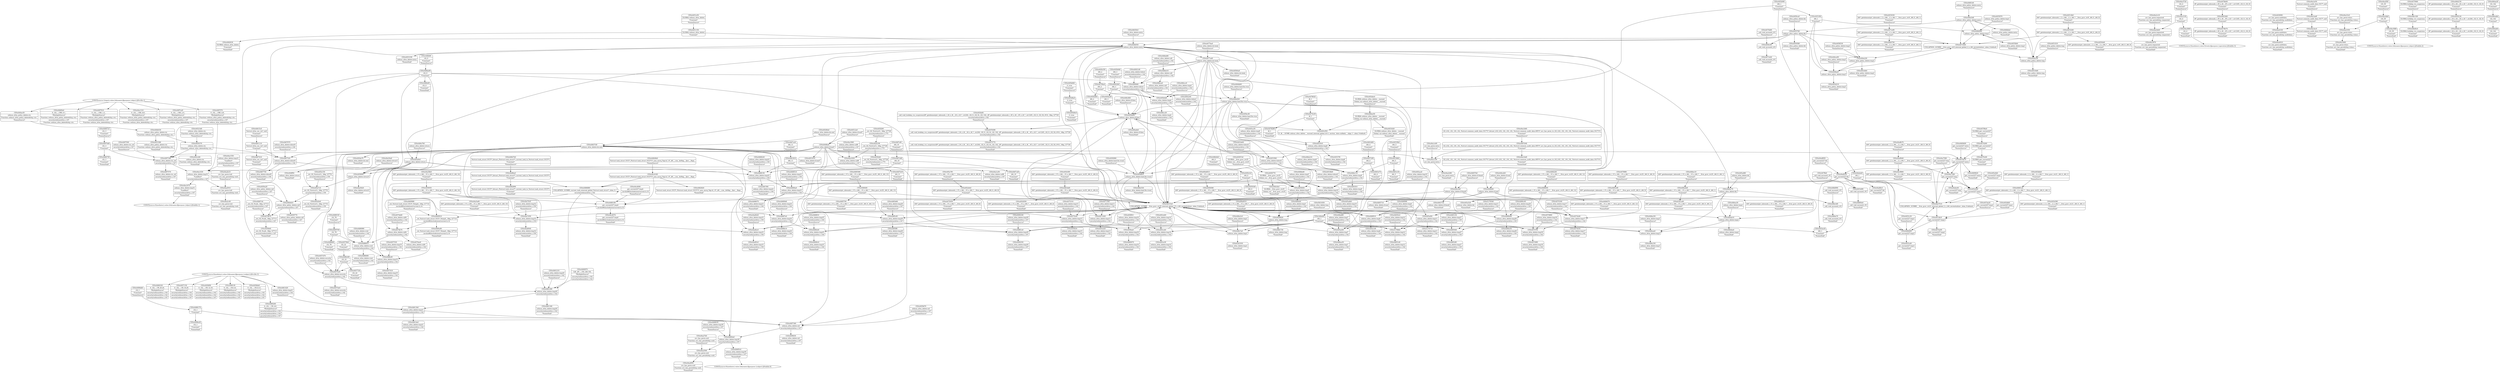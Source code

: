 digraph {
	CE0x4474260 [shape=record,shape=Mrecord,label="{CE0x4474260|GLOBAL:get_current227|*Constant*}"]
	CE0x4497570 [shape=record,shape=Mrecord,label="{CE0x4497570|selinux_xfrm_delete:ctx_sid|security/selinux/xfrm.c,147|*SummSink*}"]
	CE0x4451f00 [shape=record,shape=Mrecord,label="{CE0x4451f00|i64_1|*Constant*}"]
	CE0x445c9c0 [shape=record,shape=Mrecord,label="{CE0x445c9c0|selinux_xfrm_delete:tmp8|security/selinux/xfrm.c,142}"]
	CE0x446f1d0 [shape=record,shape=Mrecord,label="{CE0x446f1d0|selinux_xfrm_policy_delete:entry|*SummSource*}"]
	CE0x44a31f0 [shape=record,shape=Mrecord,label="{CE0x44a31f0|i32_4|*Constant*}"]
	CE0x44a1830 [shape=record,shape=Mrecord,label="{CE0x44a1830|selinux_xfrm_delete:call8|security/selinux/xfrm.c,147}"]
	CE0x445e3d0 [shape=record,shape=Mrecord,label="{CE0x445e3d0|selinux_xfrm_delete:ctx|Function::selinux_xfrm_delete&Arg::ctx::|*SummSink*}"]
	CE0x4467b30 [shape=record,shape=Mrecord,label="{CE0x4467b30|i64_11|*Constant*|*SummSink*}"]
	CE0x446ac70 [shape=record,shape=Mrecord,label="{CE0x446ac70|selinux_xfrm_delete:bb}"]
	CE0x58315e0 [shape=record,shape=Mrecord,label="{CE0x58315e0|COLLAPSED:_GCMRE___llvm_gcov_ctr25_internal_global_15_x_i64_zeroinitializer:_elem_0:default:}"]
	CE0x4470d70 [shape=record,shape=Mrecord,label="{CE0x4470d70|get_current227:entry}"]
	CE0x4453030 [shape=record,shape=Mrecord,label="{CE0x4453030|i64*_getelementptr_inbounds_(_2_x_i64_,_2_x_i64_*___llvm_gcov_ctr9,_i64_0,_i64_1)|*Constant*|*SummSource*}"]
	CE0x4477ba0 [shape=record,shape=Mrecord,label="{CE0x4477ba0|selinux_xfrm_delete:do.body|*SummSource*}"]
	CE0x44713b0 [shape=record,shape=Mrecord,label="{CE0x44713b0|selinux_xfrm_delete:tmp13|security/selinux/xfrm.c,142|*SummSource*}"]
	CE0x444fbe0 [shape=record,shape=Mrecord,label="{CE0x444fbe0|selinux_xfrm_delete:if.end7}"]
	CE0x44790e0 [shape=record,shape=Mrecord,label="{CE0x44790e0|i64_2|*Constant*}"]
	CE0x4463260 [shape=record,shape=Mrecord,label="{CE0x4463260|i8*_getelementptr_inbounds_(_45_x_i8_,_45_x_i8_*_.str1245,_i32_0,_i32_0)|*Constant*}"]
	CE0x446d700 [shape=record,shape=Mrecord,label="{CE0x446d700|i64*_getelementptr_inbounds_(_2_x_i64_,_2_x_i64_*___llvm_gcov_ctr9,_i64_0,_i64_1)|*Constant*|*SummSink*}"]
	CE0x445af20 [shape=record,shape=Mrecord,label="{CE0x445af20|selinux_xfrm_delete:tmp11|security/selinux/xfrm.c,142}"]
	CE0x44665c0 [shape=record,shape=Mrecord,label="{CE0x44665c0|selinux_xfrm_delete:tmp30|security/selinux/xfrm.c,147|*SummSink*}"]
	CE0x44538d0 [shape=record,shape=Mrecord,label="{CE0x44538d0|selinux_xfrm_delete:tobool1|security/selinux/xfrm.c,142|*SummSink*}"]
	CE0x44523d0 [shape=record,shape=Mrecord,label="{CE0x44523d0|selinux_xfrm_delete:ctx|Function::selinux_xfrm_delete&Arg::ctx::|*SummSource*}"]
	CE0x4480260 [shape=record,shape=Mrecord,label="{CE0x4480260|4:_i32,_:_CR_4,8_|*MultipleSource*|security/selinux/xfrm.c,142|security/selinux/xfrm.c,142|security/selinux/xfrm.c,147}"]
	CE0x44615c0 [shape=record,shape=Mrecord,label="{CE0x44615c0|%struct.xfrm_sec_ctx*_null|*Constant*|*SummSource*}"]
	CE0x44a3ec0 [shape=record,shape=Mrecord,label="{CE0x44a3ec0|%struct.common_audit_data.1017*_null|*Constant*|*SummSink*}"]
	CE0x448fdf0 [shape=record,shape=Mrecord,label="{CE0x448fdf0|i32_0|*Constant*|*SummSource*}"]
	CE0x4468f10 [shape=record,shape=Mrecord,label="{CE0x4468f10|selinux_xfrm_delete:tmp25|security/selinux/xfrm.c,144|*SummSource*}"]
	CE0x4497360 [shape=record,shape=Mrecord,label="{CE0x4497360|selinux_xfrm_delete:sid|security/selinux/xfrm.c,147}"]
	CE0x63d1ad0 [shape=record,shape=Mrecord,label="{CE0x63d1ad0|i64*_getelementptr_inbounds_(_15_x_i64_,_15_x_i64_*___llvm_gcov_ctr25,_i64_0,_i64_1)|*Constant*|*SummSink*}"]
	CE0x4459450 [shape=record,shape=Mrecord,label="{CE0x4459450|selinux_xfrm_delete:tmp5|security/selinux/xfrm.c,142}"]
	CE0x4486880 [shape=record,shape=Mrecord,label="{CE0x4486880|COLLAPSED:_GCMRE_current_task_external_global_%struct.task_struct*:_elem_0::|security/selinux/xfrm.c,142}"]
	CE0x4467410 [shape=record,shape=Mrecord,label="{CE0x4467410|%struct.xfrm_sec_ctx*_null|*Constant*|*SummSink*}"]
	CE0x4486680 [shape=record,shape=Mrecord,label="{CE0x4486680|selinux_xfrm_delete:cred|security/selinux/xfrm.c,142|*SummSink*}"]
	CE0x44669e0 [shape=record,shape=Mrecord,label="{CE0x44669e0|4:_i32,_:_CRE_0,1_|*MultipleSource*|Function::selinux_xfrm_policy_delete&Arg::ctx::|security/selinux/xfrm.c,147|Function::selinux_xfrm_delete&Arg::ctx::}"]
	CE0x4475310 [shape=record,shape=Mrecord,label="{CE0x4475310|selinux_xfrm_delete:tmp15|security/selinux/xfrm.c,142|*SummSource*}"]
	CE0x445d9a0 [shape=record,shape=Mrecord,label="{CE0x445d9a0|selinux_xfrm_delete:do.end|*SummSource*}"]
	CE0x4450a20 [shape=record,shape=Mrecord,label="{CE0x4450a20|selinux_xfrm_policy_delete:call|security/selinux/xfrm.c,327|*SummSource*}"]
	CE0x4457530 [shape=record,shape=Mrecord,label="{CE0x4457530|selinux_xfrm_delete:tmp19|security/selinux/xfrm.c,142|*SummSource*}"]
	CE0x4466320 [shape=record,shape=Mrecord,label="{CE0x4466320|4:_i32,_:_CR_20,24_|*MultipleSource*|security/selinux/xfrm.c,142|security/selinux/xfrm.c,142|security/selinux/xfrm.c,147}"]
	CE0x4484fd0 [shape=record,shape=Mrecord,label="{CE0x4484fd0|i64*_getelementptr_inbounds_(_15_x_i64_,_15_x_i64_*___llvm_gcov_ctr25,_i64_0,_i64_13)|*Constant*}"]
	CE0x4485700 [shape=record,shape=Mrecord,label="{CE0x4485700|i64*_getelementptr_inbounds_(_15_x_i64_,_15_x_i64_*___llvm_gcov_ctr25,_i64_0,_i64_13)|*Constant*|*SummSink*}"]
	CE0x4450770 [shape=record,shape=Mrecord,label="{CE0x4450770|selinux_xfrm_policy_delete:call|security/selinux/xfrm.c,327|*SummSink*}"]
	CE0x4484670 [shape=record,shape=Mrecord,label="{CE0x4484670|i64*_getelementptr_inbounds_(_15_x_i64_,_15_x_i64_*___llvm_gcov_ctr25,_i64_0,_i64_12)|*Constant*|*SummSink*}"]
	CE0x445f2d0 [shape=record,shape=Mrecord,label="{CE0x445f2d0|_ret_i32_%retval.0,_!dbg_!27728|security/selinux/avc.c,775|*SummSink*}"]
	CE0x4467f90 [shape=record,shape=Mrecord,label="{CE0x4467f90|selinux_xfrm_delete:tmp22|security/selinux/xfrm.c,144|*SummSink*}"]
	CE0x44a5a60 [shape=record,shape=Mrecord,label="{CE0x44a5a60|i64*_getelementptr_inbounds_(_15_x_i64_,_15_x_i64_*___llvm_gcov_ctr25,_i64_0,_i64_14)|*Constant*|*SummSink*}"]
	CE0x445dfd0 [shape=record,shape=Mrecord,label="{CE0x445dfd0|get_current227:tmp1|*SummSink*}"]
	CE0x4452e20 [shape=record,shape=Mrecord,label="{CE0x4452e20|i64_1|*Constant*|*SummSink*}"]
	CE0x44922b0 [shape=record,shape=Mrecord,label="{CE0x44922b0|i64_3|*Constant*}"]
	CE0x4492240 [shape=record,shape=Mrecord,label="{CE0x4492240|selinux_xfrm_delete:tobool|security/selinux/xfrm.c,142|*SummSink*}"]
	CE0x4469a90 [shape=record,shape=Mrecord,label="{CE0x4469a90|_ret_%struct.task_struct.1015*_%tmp4,_!dbg_!27714|./arch/x86/include/asm/current.h,14|*SummSink*}"]
	CE0x44a7360 [shape=record,shape=Mrecord,label="{CE0x44a7360|get_current227:tmp}"]
	CE0x44a3080 [shape=record,shape=Mrecord,label="{CE0x44a3080|i16_39|*Constant*|*SummSink*}"]
	CE0x4497500 [shape=record,shape=Mrecord,label="{CE0x4497500|selinux_xfrm_delete:ctx_sid|security/selinux/xfrm.c,147|*SummSource*}"]
	CE0x4480180 [shape=record,shape=Mrecord,label="{CE0x4480180|get_current227:tmp4|./arch/x86/include/asm/current.h,14}"]
	CE0x4451150 [shape=record,shape=Mrecord,label="{CE0x4451150|GLOBAL:selinux_xfrm_delete|*Constant*}"]
	CE0x44a88c0 [shape=record,shape=Mrecord,label="{CE0x44a88c0|get_current227:bb|*SummSink*}"]
	CE0x445c950 [shape=record,shape=Mrecord,label="{CE0x445c950|0:_i8,_:_GCMR_selinux_xfrm_delete.__warned_internal_global_i8_0,_section_.data.unlikely_,_align_1:_elem_0:default:}"]
	CE0x444b030 [shape=record,shape=Mrecord,label="{CE0x444b030|selinux_xfrm_policy_delete:ctx|Function::selinux_xfrm_policy_delete&Arg::ctx::}"]
	CE0x4456960 [shape=record,shape=Mrecord,label="{CE0x4456960|selinux_xfrm_delete:land.lhs.true2|*SummSource*}"]
	CE0x444ac40 [shape=record,shape=Mrecord,label="{CE0x444ac40|selinux_xfrm_policy_delete:tmp}"]
	CE0x44a1a50 [shape=record,shape=Mrecord,label="{CE0x44a1a50|selinux_xfrm_delete:call8|security/selinux/xfrm.c,147|*SummSink*}"]
	CE0x44a33c0 [shape=record,shape=Mrecord,label="{CE0x44a33c0|avc_has_perm:tclass|Function::avc_has_perm&Arg::tclass::|*SummSource*}"]
	CE0x44687e0 [shape=record,shape=Mrecord,label="{CE0x44687e0|selinux_xfrm_delete:tmp24|security/selinux/xfrm.c,144}"]
	CE0x445b4d0 [shape=record,shape=Mrecord,label="{CE0x445b4d0|selinux_xfrm_delete:tmp4|security/selinux/xfrm.c,142}"]
	CE0x446c300 [shape=record,shape=Mrecord,label="{CE0x446c300|GLOBAL:lockdep_rcu_suspicious|*Constant*}"]
	CE0x4453c30 [shape=record,shape=Mrecord,label="{CE0x4453c30|get_current227:tmp3|*SummSource*}"]
	CE0x447da90 [shape=record,shape=Mrecord,label="{CE0x447da90|get_current227:tmp2|*SummSink*}"]
	CE0x44ebeb0 [shape=record,shape=Mrecord,label="{CE0x44ebeb0|i64_1|*Constant*}"]
	CE0x44861e0 [shape=record,shape=Mrecord,label="{CE0x44861e0|selinux_xfrm_delete:tmp29|security/selinux/xfrm.c,147}"]
	CE0x446a3c0 [shape=record,shape=Mrecord,label="{CE0x446a3c0|selinux_xfrm_delete:tmp1|*SummSource*}"]
	CE0x446b9b0 [shape=record,shape=Mrecord,label="{CE0x446b9b0|selinux_xfrm_policy_delete:tmp1}"]
	CE0x445f260 [shape=record,shape=Mrecord,label="{CE0x445f260|_ret_i32_%retval.0,_!dbg_!27728|security/selinux/avc.c,775|*SummSource*}"]
	CE0x44a8850 [shape=record,shape=Mrecord,label="{CE0x44a8850|get_current227:bb|*SummSource*}"]
	CE0x44a1e00 [shape=record,shape=Mrecord,label="{CE0x44a1e00|avc_has_perm:entry|*SummSource*}"]
	"CONST[source:0(mediator),value:2(dynamic)][purpose:{subject}][SnkIdx:0]"
	CE0x4463f10 [shape=record,shape=Mrecord,label="{CE0x4463f10|selinux_xfrm_delete:tmp9|security/selinux/xfrm.c,142|*SummSink*}"]
	CE0x44a3720 [shape=record,shape=Mrecord,label="{CE0x44a3720|i32_4|*Constant*|*SummSource*}"]
	CE0x4471e00 [shape=record,shape=Mrecord,label="{CE0x4471e00|i64*_getelementptr_inbounds_(_2_x_i64_,_2_x_i64_*___llvm_gcov_ctr9,_i64_0,_i64_1)|*Constant*}"]
	CE0x44a2500 [shape=record,shape=Mrecord,label="{CE0x44a2500|avc_has_perm:ssid|Function::avc_has_perm&Arg::ssid::}"]
	CE0x44a1bd0 [shape=record,shape=Mrecord,label="{CE0x44a1bd0|i32_(i32,_i32,_i16,_i32,_%struct.common_audit_data.1017*)*_bitcast_(i32_(i32,_i32,_i16,_i32,_%struct.common_audit_data.495*)*_avc_has_perm_to_i32_(i32,_i32,_i16,_i32,_%struct.common_audit_data.1017*)*)|*Constant*|*SummSink*}"]
	CE0x4461810 [shape=record,shape=Mrecord,label="{CE0x4461810|i64_11|*Constant*}"]
	CE0x4456580 [shape=record,shape=Mrecord,label="{CE0x4456580|i64*_getelementptr_inbounds_(_15_x_i64_,_15_x_i64_*___llvm_gcov_ctr25,_i64_0,_i64_0)|*Constant*}"]
	CE0x446e530 [shape=record,shape=Mrecord,label="{CE0x446e530|selinux_xfrm_delete:land.lhs.true2|*SummSink*}"]
	CE0x44a1c90 [shape=record,shape=Mrecord,label="{CE0x44a1c90|avc_has_perm:entry}"]
	CE0x44a3e50 [shape=record,shape=Mrecord,label="{CE0x44a3e50|%struct.common_audit_data.1017*_null|*Constant*|*SummSource*}"]
	CE0x446efa0 [shape=record,shape=Mrecord,label="{CE0x446efa0|selinux_xfrm_delete:tmp5|security/selinux/xfrm.c,142|*SummSink*}"]
	CE0x4460070 [shape=record,shape=Mrecord,label="{CE0x4460070|selinux_xfrm_delete:tmp16|security/selinux/xfrm.c,142|*SummSink*}"]
	CE0x4486c80 [shape=record,shape=Mrecord,label="{CE0x4486c80|i32_22|*Constant*}"]
	CE0x446ea30 [shape=record,shape=Mrecord,label="{CE0x446ea30|selinux_xfrm_delete:tmp2|*SummSource*}"]
	CE0x5831650 [shape=record,shape=Mrecord,label="{CE0x5831650|selinux_xfrm_delete:tmp|*SummSource*}"]
	CE0x446ccc0 [shape=record,shape=Mrecord,label="{CE0x446ccc0|selinux_xfrm_delete:tmp4|security/selinux/xfrm.c,142|*SummSource*}"]
	CE0x4478f80 [shape=record,shape=Mrecord,label="{CE0x4478f80|i64*_getelementptr_inbounds_(_15_x_i64_,_15_x_i64_*___llvm_gcov_ctr25,_i64_0,_i64_9)|*Constant*|*SummSource*}"]
	CE0x445aca0 [shape=record,shape=Mrecord,label="{CE0x445aca0|selinux_xfrm_delete:tmp10|security/selinux/xfrm.c,142|*SummSource*}"]
	CE0x444ae30 [shape=record,shape=Mrecord,label="{CE0x444ae30|selinux_xfrm_policy_delete:ctx|Function::selinux_xfrm_policy_delete&Arg::ctx::|*SummSource*}"]
	CE0x445bd00 [shape=record,shape=Mrecord,label="{CE0x445bd00|selinux_xfrm_delete:if.then}"]
	CE0x445b660 [shape=record,shape=Mrecord,label="{CE0x445b660|i1_true|*Constant*|*SummSource*}"]
	CE0x4453190 [shape=record,shape=Mrecord,label="{CE0x4453190|selinux_xfrm_delete:entry|*SummSink*}"]
	CE0x4457b20 [shape=record,shape=Mrecord,label="{CE0x4457b20|selinux_xfrm_delete:security|security/selinux/xfrm.c,142}"]
	CE0x4453cd0 [shape=record,shape=Mrecord,label="{CE0x4453cd0|get_current227:tmp3|*SummSink*}"]
	CE0x44a85c0 [shape=record,shape=Mrecord,label="{CE0x44a85c0|selinux_xfrm_delete:tmp33|security/selinux/xfrm.c,150|*SummSink*}"]
	CE0x445ba40 [shape=record,shape=Mrecord,label="{CE0x445ba40|i64_3|*Constant*|*SummSink*}"]
	CE0x44a7d50 [shape=record,shape=Mrecord,label="{CE0x44a7d50|selinux_xfrm_delete:tmp32|security/selinux/xfrm.c,150}"]
	CE0x4484bd0 [shape=record,shape=Mrecord,label="{CE0x4484bd0|selinux_xfrm_delete:tmp26|security/selinux/xfrm.c,145}"]
	CE0x4475960 [shape=record,shape=Mrecord,label="{CE0x4475960|GLOBAL:lockdep_rcu_suspicious|*Constant*|*SummSource*}"]
	CE0x446db60 [shape=record,shape=Mrecord,label="{CE0x446db60|selinux_xfrm_delete:land.lhs.true|*SummSource*}"]
	CE0x446cc20 [shape=record,shape=Mrecord,label="{CE0x446cc20|selinux_xfrm_delete:tmp4|security/selinux/xfrm.c,142|*SummSink*}"]
	CE0x44a2850 [shape=record,shape=Mrecord,label="{CE0x44a2850|avc_has_perm:ssid|Function::avc_has_perm&Arg::ssid::|*SummSink*}"]
	CE0x4467e80 [shape=record,shape=Mrecord,label="{CE0x4467e80|i64_10|*Constant*}"]
	CE0x4486980 [shape=record,shape=Mrecord,label="{CE0x4486980|selinux_xfrm_delete:cred|security/selinux/xfrm.c,142|*SummSource*}"]
	CE0x4468b10 [shape=record,shape=Mrecord,label="{CE0x4468b10|selinux_xfrm_delete:tmp24|security/selinux/xfrm.c,144|*SummSink*}"]
	CE0x44a54a0 [shape=record,shape=Mrecord,label="{CE0x44a54a0|selinux_xfrm_delete:retval.0|*SummSource*}"]
	CE0x4469400 [shape=record,shape=Mrecord,label="{CE0x4469400|get_current227:entry|*SummSource*}"]
	CE0x448eb10 [shape=record,shape=Mrecord,label="{CE0x448eb10|selinux_xfrm_delete:call|security/selinux/xfrm.c,142}"]
	CE0x44708a0 [shape=record,shape=Mrecord,label="{CE0x44708a0|GLOBAL:get_current227|*Constant*|*SummSource*}"]
	CE0x44a7510 [shape=record,shape=Mrecord,label="{CE0x44a7510|COLLAPSED:_GCMRE___llvm_gcov_ctr21_internal_global_2_x_i64_zeroinitializer:_elem_0:default:}"]
	CE0x4474340 [shape=record,shape=Mrecord,label="{CE0x4474340|selinux_xfrm_delete:tmp17|security/selinux/xfrm.c,142|*SummSource*}"]
	CE0x4467750 [shape=record,shape=Mrecord,label="{CE0x4467750|selinux_xfrm_delete:tobool5|security/selinux/xfrm.c,144|*SummSink*}"]
	CE0x44689d0 [shape=record,shape=Mrecord,label="{CE0x44689d0|selinux_xfrm_delete:tmp24|security/selinux/xfrm.c,144|*SummSource*}"]
	CE0x444fd40 [shape=record,shape=Mrecord,label="{CE0x444fd40|selinux_xfrm_delete:if.end}"]
	CE0x448c7a0 [shape=record,shape=Mrecord,label="{CE0x448c7a0|selinux_xfrm_delete:tmp1}"]
	CE0x4486cf0 [shape=record,shape=Mrecord,label="{CE0x4486cf0|selinux_xfrm_delete:tmp19|security/selinux/xfrm.c,142}"]
	CE0x44a3c10 [shape=record,shape=Mrecord,label="{CE0x44a3c10|avc_has_perm:requested|Function::avc_has_perm&Arg::requested::|*SummSource*}"]
	CE0x4497910 [shape=record,shape=Mrecord,label="{CE0x4497910|4:_i32,_:_CRE_1,2_|*MultipleSource*|Function::selinux_xfrm_policy_delete&Arg::ctx::|security/selinux/xfrm.c,147|Function::selinux_xfrm_delete&Arg::ctx::}"]
	CE0x4486810 [shape=record,shape=Mrecord,label="{CE0x4486810|selinux_xfrm_delete:cred|security/selinux/xfrm.c,142}"]
	CE0x44a3350 [shape=record,shape=Mrecord,label="{CE0x44a3350|avc_has_perm:tclass|Function::avc_has_perm&Arg::tclass::}"]
	CE0x4466630 [shape=record,shape=Mrecord,label="{CE0x4466630|selinux_xfrm_delete:tmp30|security/selinux/xfrm.c,147|*SummSource*}"]
	CE0x445fea0 [shape=record,shape=Mrecord,label="{CE0x445fea0|selinux_xfrm_delete:tmp16|security/selinux/xfrm.c,142}"]
	CE0x446ec10 [shape=record,shape=Mrecord,label="{CE0x446ec10|i64*_getelementptr_inbounds_(_15_x_i64_,_15_x_i64_*___llvm_gcov_ctr25,_i64_0,_i64_1)|*Constant*|*SummSource*}"]
	CE0x4490fd0 [shape=record,shape=Mrecord,label="{CE0x4490fd0|selinux_xfrm_delete:tobool|security/selinux/xfrm.c,142}"]
	"CONST[source:0(mediator),value:2(dynamic)][purpose:{subject}][SrcIdx:3]"
	CE0x4485150 [shape=record,shape=Mrecord,label="{CE0x4485150|selinux_xfrm_delete:tmp27|security/selinux/xfrm.c,145|*SummSource*}"]
	CE0x51705d0 [shape=record,shape=Mrecord,label="{CE0x51705d0|selinux_xfrm_delete:tmp11|security/selinux/xfrm.c,142|*SummSource*}"]
	CE0x446bbd0 [shape=record,shape=Mrecord,label="{CE0x446bbd0|selinux_xfrm_delete:tmp5|security/selinux/xfrm.c,142|*SummSource*}"]
	CE0x4471d20 [shape=record,shape=Mrecord,label="{CE0x4471d20|_call_void_mcount()_#3|*SummSink*}"]
	CE0x4496e20 [shape=record,shape=Mrecord,label="{CE0x4496e20|i32_1|*Constant*|*SummSink*}"]
	CE0x44a1960 [shape=record,shape=Mrecord,label="{CE0x44a1960|selinux_xfrm_delete:call8|security/selinux/xfrm.c,147|*SummSource*}"]
	CE0x4461340 [shape=record,shape=Mrecord,label="{CE0x4461340|selinux_xfrm_delete:tmp20|security/selinux/xfrm.c,142|*SummSink*}"]
	CE0x444e5d0 [shape=record,shape=Mrecord,label="{CE0x444e5d0|selinux_xfrm_policy_delete:entry}"]
	CE0x445e4b0 [shape=record,shape=Mrecord,label="{CE0x445e4b0|get_current227:tmp1|*SummSource*}"]
	CE0x446e620 [shape=record,shape=Mrecord,label="{CE0x446e620|selinux_xfrm_delete:land.lhs.true}"]
	CE0x4468cb0 [shape=record,shape=Mrecord,label="{CE0x4468cb0|selinux_xfrm_delete:tmp25|security/selinux/xfrm.c,144}"]
	CE0x445bc40 [shape=record,shape=Mrecord,label="{CE0x445bc40|selinux_xfrm_delete:land.lhs.true|*SummSink*}"]
	CE0x4459120 [shape=record,shape=Mrecord,label="{CE0x4459120|i8*_getelementptr_inbounds_(_24_x_i8_,_24_x_i8_*_.str244,_i32_0,_i32_0)|*Constant*}"]
	CE0x4458530 [shape=record,shape=Mrecord,label="{CE0x4458530|selinux_xfrm_policy_delete:tmp2|*SummSource*}"]
	CE0x44866f0 [shape=record,shape=Mrecord,label="{CE0x44866f0|i32_78|*Constant*|*SummSink*}"]
	CE0x4475b80 [shape=record,shape=Mrecord,label="{CE0x4475b80|_call_void_mcount()_#3|*SummSource*}"]
	CE0x446eba0 [shape=record,shape=Mrecord,label="{CE0x446eba0|selinux_xfrm_delete:tmp2|*SummSink*}"]
	CE0x44a4330 [shape=record,shape=Mrecord,label="{CE0x44a4330|avc_has_perm:auditdata|Function::avc_has_perm&Arg::auditdata::}"]
	CE0x4453380 [shape=record,shape=Mrecord,label="{CE0x4453380|selinux_xfrm_policy_delete:ctx|Function::selinux_xfrm_policy_delete&Arg::ctx::|*SummSink*}"]
	CE0x4469700 [shape=record,shape=Mrecord,label="{CE0x4469700|i32_78|*Constant*}"]
	CE0x44827b0 [shape=record,shape=Mrecord,label="{CE0x44827b0|%struct.task_struct.1015**_bitcast_(%struct.task_struct**_current_task_to_%struct.task_struct.1015**)|*Constant*|*SummSource*}"]
	CE0x448b4b0 [shape=record,shape=Mrecord,label="{CE0x448b4b0|i64_0|*Constant*|*SummSource*}"]
	CE0x4457290 [shape=record,shape=Mrecord,label="{CE0x4457290|i64_4|*Constant*}"]
	CE0x4478380 [shape=record,shape=Mrecord,label="{CE0x4478380|_call_void_lockdep_rcu_suspicious(i8*_getelementptr_inbounds_(_24_x_i8_,_24_x_i8_*_.str244,_i32_0,_i32_0),_i32_142,_i8*_getelementptr_inbounds_(_45_x_i8_,_45_x_i8_*_.str1245,_i32_0,_i32_0))_#10,_!dbg_!27729|security/selinux/xfrm.c,142}"]
	CE0x4478020 [shape=record,shape=Mrecord,label="{CE0x4478020|i8_1|*Constant*|*SummSource*}"]
	CE0x445cd20 [shape=record,shape=Mrecord,label="{CE0x445cd20|selinux_xfrm_delete:tmp14|security/selinux/xfrm.c,142|*SummSource*}"]
	CE0x445a7f0 [shape=record,shape=Mrecord,label="{CE0x445a7f0|i64*_getelementptr_inbounds_(_15_x_i64_,_15_x_i64_*___llvm_gcov_ctr25,_i64_0,_i64_8)|*Constant*|*SummSource*}"]
	CE0x445f690 [shape=record,shape=Mrecord,label="{CE0x445f690|selinux_xfrm_delete:retval.0}"]
	CE0x4453560 [shape=record,shape=Mrecord,label="{CE0x4453560|selinux_xfrm_delete:tobool1|security/selinux/xfrm.c,142}"]
	CE0x4457410 [shape=record,shape=Mrecord,label="{CE0x4457410|selinux_xfrm_delete:tmp19|security/selinux/xfrm.c,142|*SummSink*}"]
	CE0x4485d60 [shape=record,shape=Mrecord,label="{CE0x4485d60|selinux_xfrm_delete:tmp28|security/selinux/xfrm.c,147|*SummSource*}"]
	CE0x4457150 [shape=record,shape=Mrecord,label="{CE0x4457150|4:_i32,_:_CR_16,20_|*MultipleSource*|security/selinux/xfrm.c,142|security/selinux/xfrm.c,142|security/selinux/xfrm.c,147}"]
	CE0x445d500 [shape=record,shape=Mrecord,label="{CE0x445d500|i64*_getelementptr_inbounds_(_15_x_i64_,_15_x_i64_*___llvm_gcov_ctr25,_i64_0,_i64_6)|*Constant*|*SummSink*}"]
	CE0x4478b70 [shape=record,shape=Mrecord,label="{CE0x4478b70|i8*_getelementptr_inbounds_(_45_x_i8_,_45_x_i8_*_.str1245,_i32_0,_i32_0)|*Constant*|*SummSink*}"]
	CE0x446abb0 [shape=record,shape=Mrecord,label="{CE0x446abb0|selinux_xfrm_delete:if.then|*SummSink*}"]
	CE0x44a1430 [shape=record,shape=Mrecord,label="{CE0x44a1430|selinux_xfrm_delete:tmp31|*LoadInst*|security/selinux/xfrm.c,147}"]
	CE0x4471640 [shape=record,shape=Mrecord,label="{CE0x4471640|COLLAPSED:_GCMRE___llvm_gcov_ctr9_internal_global_2_x_i64_zeroinitializer:_elem_0:default:}"]
	CE0x60bd910 [shape=record,shape=Mrecord,label="{CE0x60bd910|i64*_getelementptr_inbounds_(_15_x_i64_,_15_x_i64_*___llvm_gcov_ctr25,_i64_0,_i64_0)|*Constant*|*SummSink*}"]
	CE0x4474430 [shape=record,shape=Mrecord,label="{CE0x4474430|selinux_xfrm_delete:tmp17|security/selinux/xfrm.c,142|*SummSink*}"]
	CE0x445a520 [shape=record,shape=Mrecord,label="{CE0x445a520|selinux_xfrm_delete:bb|*SummSink*}"]
	CE0x44556b0 [shape=record,shape=Mrecord,label="{CE0x44556b0|selinux_xfrm_policy_delete:tmp1|*SummSink*}"]
	CE0x446b8a0 [shape=record,shape=Mrecord,label="{CE0x446b8a0|selinux_xfrm_policy_delete:entry|*SummSink*}"]
	CE0x445e150 [shape=record,shape=Mrecord,label="{CE0x445e150|_ret_i32_%retval.0,_!dbg_!27751|security/selinux/xfrm.c,150|*SummSource*}"]
	CE0x44970d0 [shape=record,shape=Mrecord,label="{CE0x44970d0|i32_3|*Constant*}"]
	CE0x445ddc0 [shape=record,shape=Mrecord,label="{CE0x445ddc0|GLOBAL:selinux_xfrm_delete.__warned|Global_var:selinux_xfrm_delete.__warned|*SummSource*}"]
	CE0x4474ee0 [shape=record,shape=Mrecord,label="{CE0x4474ee0|selinux_xfrm_delete:call4|security/selinux/xfrm.c,142|*SummSink*}"]
	CE0x44504d0 [shape=record,shape=Mrecord,label="{CE0x44504d0|i64*_getelementptr_inbounds_(_2_x_i64_,_2_x_i64_*___llvm_gcov_ctr9,_i64_0,_i64_0)|*Constant*|*SummSink*}"]
	CE0x4459340 [shape=record,shape=Mrecord,label="{CE0x4459340|i64_0|*Constant*|*SummSink*}"]
	CE0x444fae0 [shape=record,shape=Mrecord,label="{CE0x444fae0|selinux_xfrm_policy_delete:tmp3}"]
	CE0x4467ef0 [shape=record,shape=Mrecord,label="{CE0x4467ef0|i64_10|*Constant*|*SummSource*}"]
	CE0x446e760 [shape=record,shape=Mrecord,label="{CE0x446e760|selinux_xfrm_delete:return|*SummSource*}"]
	CE0x4474dd0 [shape=record,shape=Mrecord,label="{CE0x4474dd0|selinux_xfrm_delete:call4|security/selinux/xfrm.c,142|*SummSource*}"]
	CE0x4453860 [shape=record,shape=Mrecord,label="{CE0x4453860|i64_5|*Constant*}"]
	CE0x4461110 [shape=record,shape=Mrecord,label="{CE0x4461110|%struct.xfrm_sec_ctx*_null|*Constant*}"]
	CE0x445ca30 [shape=record,shape=Mrecord,label="{CE0x445ca30|selinux_xfrm_delete:tmp8|security/selinux/xfrm.c,142|*SummSource*}"]
	CE0x4461280 [shape=record,shape=Mrecord,label="{CE0x4461280|selinux_xfrm_delete:tmp20|security/selinux/xfrm.c,142}"]
	CE0x4474b70 [shape=record,shape=Mrecord,label="{CE0x4474b70|selinux_xfrm_delete:call4|security/selinux/xfrm.c,142}"]
	CE0x4482890 [shape=record,shape=Mrecord,label="{CE0x4482890|%struct.task_struct.1015**_bitcast_(%struct.task_struct**_current_task_to_%struct.task_struct.1015**)|*Constant*|*SummSink*}"]
	CE0x4451610 [shape=record,shape=Mrecord,label="{CE0x4451610|selinux_xfrm_delete:if.end7|*SummSink*}"]
	CE0x446afd0 [shape=record,shape=Mrecord,label="{CE0x446afd0|i32_142|*Constant*|*SummSink*}"]
	CE0x445b1f0 [shape=record,shape=Mrecord,label="{CE0x445b1f0|_call_void_mcount()_#3}"]
	CE0x448c730 [shape=record,shape=Mrecord,label="{CE0x448c730|selinux_xfrm_delete:tmp|*SummSink*}"]
	CE0x445ccb0 [shape=record,shape=Mrecord,label="{CE0x445ccb0|selinux_xfrm_delete:tmp14|security/selinux/xfrm.c,142}"]
	CE0x4456770 [shape=record,shape=Mrecord,label="{CE0x4456770|GLOBAL:__llvm_gcov_ctr25|Global_var:__llvm_gcov_ctr25}"]
	CE0x4463e70 [shape=record,shape=Mrecord,label="{CE0x4463e70|i64_4|*Constant*|*SummSink*}"]
	CE0x44973d0 [shape=record,shape=Mrecord,label="{CE0x44973d0|selinux_xfrm_delete:ctx_sid|security/selinux/xfrm.c,147}"]
	CE0x44661a0 [shape=record,shape=Mrecord,label="{CE0x44661a0|i64*_getelementptr_inbounds_(_2_x_i64_,_2_x_i64_*___llvm_gcov_ctr21,_i64_0,_i64_1)|*Constant*}"]
	CE0x4497f70 [shape=record,shape=Mrecord,label="{CE0x4497f70|4:_i32,_:_CRE_4,8_|*MultipleSource*|Function::selinux_xfrm_policy_delete&Arg::ctx::|security/selinux/xfrm.c,147|Function::selinux_xfrm_delete&Arg::ctx::}"]
	CE0x44a3460 [shape=record,shape=Mrecord,label="{CE0x44a3460|avc_has_perm:tclass|Function::avc_has_perm&Arg::tclass::|*SummSink*}"]
	CE0x4486530 [shape=record,shape=Mrecord,label="{CE0x4486530|i32_78|*Constant*|*SummSource*}"]
	CE0x44a4010 [shape=record,shape=Mrecord,label="{CE0x44a4010|avc_has_perm:auditdata|Function::avc_has_perm&Arg::auditdata::|*SummSink*}"]
	CE0x444b930 [shape=record,shape=Mrecord,label="{CE0x444b930|selinux_xfrm_delete:entry}"]
	CE0x44a1b60 [shape=record,shape=Mrecord,label="{CE0x44a1b60|i32_(i32,_i32,_i16,_i32,_%struct.common_audit_data.1017*)*_bitcast_(i32_(i32,_i32,_i16,_i32,_%struct.common_audit_data.495*)*_avc_has_perm_to_i32_(i32,_i32,_i16,_i32,_%struct.common_audit_data.1017*)*)|*Constant*|*SummSource*}"]
	CE0x445d210 [shape=record,shape=Mrecord,label="{CE0x445d210|selinux_xfrm_policy_delete:tmp3|*SummSink*}"]
	CE0x63d1930 [shape=record,shape=Mrecord,label="{CE0x63d1930|selinux_xfrm_delete:tmp1|*SummSink*}"]
	CE0x44a7dc0 [shape=record,shape=Mrecord,label="{CE0x44a7dc0|selinux_xfrm_delete:tmp32|security/selinux/xfrm.c,150|*SummSource*}"]
	CE0x445fb60 [shape=record,shape=Mrecord,label="{CE0x445fb60|_ret_i32_%call,_!dbg_!27713|security/selinux/xfrm.c,327|*SummSink*}"]
	CE0x44800e0 [shape=record,shape=Mrecord,label="{CE0x44800e0|_call_void_mcount()_#3|*SummSink*}"]
	CE0x44650c0 [shape=record,shape=Mrecord,label="{CE0x44650c0|selinux_xfrm_delete:tmp12|security/selinux/xfrm.c,142|*SummSource*}"]
	CE0x44576b0 [shape=record,shape=Mrecord,label="{CE0x44576b0|i32_22|*Constant*|*SummSource*}"]
	CE0x445c6b0 [shape=record,shape=Mrecord,label="{CE0x445c6b0|selinux_xfrm_policy_delete:tmp2|*SummSink*}"]
	CE0x447da20 [shape=record,shape=Mrecord,label="{CE0x447da20|get_current227:tmp2|*SummSource*}"]
	CE0x44840c0 [shape=record,shape=Mrecord,label="{CE0x44840c0|selinux_xfrm_delete:tmp25|security/selinux/xfrm.c,144|*SummSink*}"]
	CE0x445b9d0 [shape=record,shape=Mrecord,label="{CE0x445b9d0|i64_3|*Constant*|*SummSource*}"]
	CE0x4469620 [shape=record,shape=Mrecord,label="{CE0x4469620|get_current227:entry|*SummSink*}"]
	CE0x445da70 [shape=record,shape=Mrecord,label="{CE0x445da70|selinux_xfrm_delete:do.end|*SummSink*}"]
	CE0x44639c0 [shape=record,shape=Mrecord,label="{CE0x44639c0|selinux_xfrm_delete:entry|*SummSource*}"]
	CE0x445e440 [shape=record,shape=Mrecord,label="{CE0x445e440|get_current227:tmp1}"]
	CE0x4468000 [shape=record,shape=Mrecord,label="{CE0x4468000|i64*_getelementptr_inbounds_(_15_x_i64_,_15_x_i64_*___llvm_gcov_ctr25,_i64_0,_i64_12)|*Constant*}"]
	CE0x445cb20 [shape=record,shape=Mrecord,label="{CE0x445cb20|selinux_xfrm_delete:tmp13|security/selinux/xfrm.c,142|*SummSink*}"]
	CE0x446ae20 [shape=record,shape=Mrecord,label="{CE0x446ae20|i32_142|*Constant*|*SummSource*}"]
	CE0x448a3d0 [shape=record,shape=Mrecord,label="{CE0x448a3d0|_call_void_mcount()_#3}"]
	CE0x4451e50 [shape=record,shape=Mrecord,label="{CE0x4451e50|GLOBAL:selinux_xfrm_delete|*Constant*|*SummSource*}"]
	CE0x445dbb0 [shape=record,shape=Mrecord,label="{CE0x445dbb0|i64*_getelementptr_inbounds_(_2_x_i64_,_2_x_i64_*___llvm_gcov_ctr21,_i64_0,_i64_1)|*Constant*|*SummSource*}"]
	CE0x4463c30 [shape=record,shape=Mrecord,label="{CE0x4463c30|i64_5|*Constant*|*SummSink*}"]
	CE0x4450580 [shape=record,shape=Mrecord,label="{CE0x4450580|selinux_xfrm_policy_delete:bb|*SummSink*}"]
	CE0x44826b0 [shape=record,shape=Mrecord,label="{CE0x44826b0|%struct.task_struct.1015*_(%struct.task_struct.1015**)*_asm_movq_%gs:$_1:P_,$0_,_r,im,_dirflag_,_fpsr_,_flags_|*SummSource*}"]
	CE0x4450370 [shape=record,shape=Mrecord,label="{CE0x4450370|selinux_xfrm_delete:ctx|Function::selinux_xfrm_delete&Arg::ctx::}"]
	CE0x4485cf0 [shape=record,shape=Mrecord,label="{CE0x4485cf0|selinux_xfrm_delete:tmp28|security/selinux/xfrm.c,147}"]
	CE0x44a8420 [shape=record,shape=Mrecord,label="{CE0x44a8420|selinux_xfrm_delete:tmp33|security/selinux/xfrm.c,150|*SummSource*}"]
	CE0x4469980 [shape=record,shape=Mrecord,label="{CE0x4469980|_ret_%struct.task_struct.1015*_%tmp4,_!dbg_!27714|./arch/x86/include/asm/current.h,14|*SummSource*}"]
	CE0x4453240 [shape=record,shape=Mrecord,label="{CE0x4453240|i64*_getelementptr_inbounds_(_2_x_i64_,_2_x_i64_*___llvm_gcov_ctr9,_i64_0,_i64_0)|*Constant*}"]
	CE0x4463730 [shape=record,shape=Mrecord,label="{CE0x4463730|selinux_xfrm_delete:if.then6|*SummSink*}"]
	CE0x448eca0 [shape=record,shape=Mrecord,label="{CE0x448eca0|selinux_xfrm_delete:call|security/selinux/xfrm.c,142|*SummSink*}"]
	CE0x44c9860 [shape=record,shape=Mrecord,label="{CE0x44c9860|i64*_getelementptr_inbounds_(_2_x_i64_,_2_x_i64_*___llvm_gcov_ctr21,_i64_0,_i64_0)|*Constant*|*SummSink*}"]
	CE0x44c4070 [shape=record,shape=Mrecord,label="{CE0x44c4070|get_current227:tmp4|./arch/x86/include/asm/current.h,14|*SummSink*}"]
	CE0x4484e50 [shape=record,shape=Mrecord,label="{CE0x4484e50|selinux_xfrm_delete:tmp26|security/selinux/xfrm.c,145|*SummSink*}"]
	CE0x44a1550 [shape=record,shape=Mrecord,label="{CE0x44a1550|selinux_xfrm_delete:tmp31|*LoadInst*|security/selinux/xfrm.c,147|*SummSource*}"]
	CE0x4478280 [shape=record,shape=Mrecord,label="{CE0x4478280|i8_1|*Constant*|*SummSink*}"]
	CE0x445d380 [shape=record,shape=Mrecord,label="{CE0x445d380|i64*_getelementptr_inbounds_(_2_x_i64_,_2_x_i64_*___llvm_gcov_ctr21,_i64_0,_i64_1)|*Constant*|*SummSink*}"]
	CE0x445a9e0 [shape=record,shape=Mrecord,label="{CE0x445a9e0|i64*_getelementptr_inbounds_(_15_x_i64_,_15_x_i64_*___llvm_gcov_ctr25,_i64_0,_i64_8)|*Constant*}"]
	CE0x4456f00 [shape=record,shape=Mrecord,label="{CE0x4456f00|4:_i32,_:_CR_12,16_|*MultipleSource*|security/selinux/xfrm.c,142|security/selinux/xfrm.c,142|security/selinux/xfrm.c,147}"]
	CE0x446a4d0 [shape=record,shape=Mrecord,label="{CE0x446a4d0|i64*_getelementptr_inbounds_(_15_x_i64_,_15_x_i64_*___llvm_gcov_ctr25,_i64_0,_i64_1)|*Constant*}"]
	CE0x4466d00 [shape=record,shape=Mrecord,label="{CE0x4466d00|get_current227:tmp3}"]
	CE0x4484c40 [shape=record,shape=Mrecord,label="{CE0x4484c40|selinux_xfrm_delete:tmp26|security/selinux/xfrm.c,145|*SummSource*}"]
	CE0x44657b0 [shape=record,shape=Mrecord,label="{CE0x44657b0|selinux_xfrm_delete:if.then6|*SummSource*}"]
	CE0x4451010 [shape=record,shape=Mrecord,label="{CE0x4451010|selinux_xfrm_policy_delete:tmp|*SummSource*}"]
	CE0x4497b90 [shape=record,shape=Mrecord,label="{CE0x4497b90|i32_(i32,_i32,_i16,_i32,_%struct.common_audit_data.1017*)*_bitcast_(i32_(i32,_i32,_i16,_i32,_%struct.common_audit_data.495*)*_avc_has_perm_to_i32_(i32,_i32,_i16,_i32,_%struct.common_audit_data.1017*)*)|*Constant*}"]
	CE0x448a330 [shape=record,shape=Mrecord,label="{CE0x448a330|selinux_xfrm_delete:tmp3|*SummSink*}"]
	CE0x44752a0 [shape=record,shape=Mrecord,label="{CE0x44752a0|selinux_xfrm_delete:tmp15|security/selinux/xfrm.c,142}"]
	CE0x445a480 [shape=record,shape=Mrecord,label="{CE0x445a480|selinux_xfrm_delete:bb|*SummSource*}"]
	CE0x4457720 [shape=record,shape=Mrecord,label="{CE0x4457720|i32_22|*Constant*|*SummSink*}"]
	CE0x44613b0 [shape=record,shape=Mrecord,label="{CE0x44613b0|selinux_xfrm_delete:tmp21|security/selinux/xfrm.c,142}"]
	CE0x4467cd0 [shape=record,shape=Mrecord,label="{CE0x4467cd0|i64_10|*Constant*|*SummSink*}"]
	CE0x44664a0 [shape=record,shape=Mrecord,label="{CE0x44664a0|selinux_xfrm_delete:tmp30|security/selinux/xfrm.c,147}"]
	CE0x44a2910 [shape=record,shape=Mrecord,label="{CE0x44a2910|avc_has_perm:tsid|Function::avc_has_perm&Arg::tsid::}"]
	CE0x4455760 [shape=record,shape=Mrecord,label="{CE0x4455760|selinux_xfrm_policy_delete:bb}"]
	CE0x446aa30 [shape=record,shape=Mrecord,label="{CE0x446aa30|selinux_xfrm_delete:tmp7|security/selinux/xfrm.c,142|*SummSink*}"]
	CE0x4463dd0 [shape=record,shape=Mrecord,label="{CE0x4463dd0|i64*_getelementptr_inbounds_(_15_x_i64_,_15_x_i64_*___llvm_gcov_ctr25,_i64_0,_i64_6)|*Constant*}"]
	CE0x445adb0 [shape=record,shape=Mrecord,label="{CE0x445adb0|selinux_xfrm_delete:tmp10|security/selinux/xfrm.c,142|*SummSink*}"]
	CE0x445b8c0 [shape=record,shape=Mrecord,label="{CE0x445b8c0|i1_true|*Constant*|*SummSink*}"]
	CE0x44a3ad0 [shape=record,shape=Mrecord,label="{CE0x44a3ad0|%struct.common_audit_data.1017*_null|*Constant*}"]
	CE0x446e210 [shape=record,shape=Mrecord,label="{CE0x446e210|selinux_xfrm_delete:tmp9|security/selinux/xfrm.c,142|*SummSource*}"]
	CE0x446e110 [shape=record,shape=Mrecord,label="{CE0x446e110|selinux_xfrm_delete:tmp9|security/selinux/xfrm.c,142}"]
	CE0x44637d0 [shape=record,shape=Mrecord,label="{CE0x44637d0|selinux_xfrm_delete:do.end}"]
	CE0x4496db0 [shape=record,shape=Mrecord,label="{CE0x4496db0|i32_1|*Constant*|*SummSource*}"]
	CE0x44a8250 [shape=record,shape=Mrecord,label="{CE0x44a8250|get_current227:bb}"]
	CE0x446eaa0 [shape=record,shape=Mrecord,label="{CE0x446eaa0|selinux_xfrm_delete:tmp3}"]
	CE0x44a2f50 [shape=record,shape=Mrecord,label="{CE0x44a2f50|i16_39|*Constant*|*SummSource*}"]
	CE0x51708b0 [shape=record,shape=Mrecord,label="{CE0x51708b0|selinux_xfrm_delete:tmp12|security/selinux/xfrm.c,142}"]
	CE0x4453420 [shape=record,shape=Mrecord,label="{CE0x4453420|GLOBAL:selinux_xfrm_delete.__warned|Global_var:selinux_xfrm_delete.__warned|*SummSink*}"]
	CE0x44921d0 [shape=record,shape=Mrecord,label="{CE0x44921d0|selinux_xfrm_delete:tobool|security/selinux/xfrm.c,142|*SummSource*}"]
	CE0x44dfba0 [shape=record,shape=Mrecord,label="{CE0x44dfba0|%struct.task_struct.1015**_bitcast_(%struct.task_struct**_current_task_to_%struct.task_struct.1015**)|*Constant*}"]
	CE0x444ccb0 [shape=record,shape=Mrecord,label="{CE0x444ccb0|selinux_xfrm_delete:if.then6}"]
	CE0x44a89d0 [shape=record,shape=Mrecord,label="{CE0x44a89d0|i64*_getelementptr_inbounds_(_2_x_i64_,_2_x_i64_*___llvm_gcov_ctr21,_i64_0,_i64_0)|*Constant*}"]
	CE0x44518d0 [shape=record,shape=Mrecord,label="{CE0x44518d0|selinux_xfrm_policy_delete:tmp|*SummSink*}"]
	CE0x4456620 [shape=record,shape=Mrecord,label="{CE0x4456620|selinux_xfrm_delete:tmp}"]
	CE0x4468150 [shape=record,shape=Mrecord,label="{CE0x4468150|selinux_xfrm_delete:tmp22|security/selinux/xfrm.c,144}"]
	CE0x446b7a0 [shape=record,shape=Mrecord,label="{CE0x446b7a0|_ret_i32_%call,_!dbg_!27713|security/selinux/xfrm.c,327|*SummSource*}"]
	CE0x44801f0 [shape=record,shape=Mrecord,label="{CE0x44801f0|4:_i32,_:_CR_0,4_|*MultipleSource*|security/selinux/xfrm.c,142|security/selinux/xfrm.c,142|security/selinux/xfrm.c,147}"]
	CE0x4453b00 [shape=record,shape=Mrecord,label="{CE0x4453b00|selinux_xfrm_delete:tobool1|security/selinux/xfrm.c,142|*SummSource*}"]
	CE0x44614e0 [shape=record,shape=Mrecord,label="{CE0x44614e0|selinux_xfrm_delete:tmp21|security/selinux/xfrm.c,142|*SummSink*}"]
	CE0x445a240 [shape=record,shape=Mrecord,label="{CE0x445a240|selinux_xfrm_delete:tmp7|security/selinux/xfrm.c,142}"]
	CE0x44684a0 [shape=record,shape=Mrecord,label="{CE0x44684a0|selinux_xfrm_delete:tmp23|security/selinux/xfrm.c,144}"]
	CE0x4484240 [shape=record,shape=Mrecord,label="{CE0x4484240|i64*_getelementptr_inbounds_(_15_x_i64_,_15_x_i64_*___llvm_gcov_ctr25,_i64_0,_i64_12)|*Constant*|*SummSource*}"]
	"CONST[source:0(mediator),value:2(dynamic)][purpose:{object}][SnkIdx:2]"
	CE0x446c660 [shape=record,shape=Mrecord,label="{CE0x446c660|selinux_xfrm_delete:if.then|*SummSource*}"]
	CE0x445b350 [shape=record,shape=Mrecord,label="{CE0x445b350|i64_2|*Constant*|*SummSource*}"]
	CE0x447ffe0 [shape=record,shape=Mrecord,label="{CE0x447ffe0|_call_void_mcount()_#3|*SummSource*}"]
	CE0x44a1310 [shape=record,shape=Mrecord,label="{CE0x44a1310|4:_i32,_:_CRE_8,8_|*MultipleSource*|Function::selinux_xfrm_policy_delete&Arg::ctx::|security/selinux/xfrm.c,147|Function::selinux_xfrm_delete&Arg::ctx::}"]
	CE0x4485580 [shape=record,shape=Mrecord,label="{CE0x4485580|i64*_getelementptr_inbounds_(_15_x_i64_,_15_x_i64_*___llvm_gcov_ctr25,_i64_0,_i64_13)|*Constant*|*SummSource*}"]
	CE0x446d0c0 [shape=record,shape=Mrecord,label="{CE0x446d0c0|GLOBAL:lockdep_rcu_suspicious|*Constant*|*SummSink*}"]
	CE0x4494350 [shape=record,shape=Mrecord,label="{CE0x4494350|selinux_xfrm_delete:tmp29|security/selinux/xfrm.c,147|*SummSink*}"]
	CE0x445ff10 [shape=record,shape=Mrecord,label="{CE0x445ff10|selinux_xfrm_delete:tmp16|security/selinux/xfrm.c,142|*SummSource*}"]
	CE0x4475230 [shape=record,shape=Mrecord,label="{CE0x4475230|i8_1|*Constant*}"]
	CE0x44a7580 [shape=record,shape=Mrecord,label="{CE0x44a7580|get_current227:tmp|*SummSource*}"]
	CE0x44512a0 [shape=record,shape=Mrecord,label="{CE0x44512a0|selinux_xfrm_delete:if.end7|*SummSource*}"]
	CE0x446ee50 [shape=record,shape=Mrecord,label="{CE0x446ee50|GLOBAL:selinux_xfrm_delete.__warned|Global_var:selinux_xfrm_delete.__warned}"]
	CE0x44a1670 [shape=record,shape=Mrecord,label="{CE0x44a1670|selinux_xfrm_delete:tmp31|*LoadInst*|security/selinux/xfrm.c,147|*SummSink*}"]
	CE0x44a2db0 [shape=record,shape=Mrecord,label="{CE0x44a2db0|i16_39|*Constant*}"]
	CE0x44514b0 [shape=record,shape=Mrecord,label="{CE0x44514b0|i64*_getelementptr_inbounds_(_2_x_i64_,_2_x_i64_*___llvm_gcov_ctr9,_i64_0,_i64_0)|*Constant*|*SummSource*}"]
	CE0x4460870 [shape=record,shape=Mrecord,label="{CE0x4460870|128:_i8*,_:_CR_128,136_|*MultipleSource*|security/selinux/xfrm.c,142|security/selinux/xfrm.c,142}"]
	CE0x44537f0 [shape=record,shape=Mrecord,label="{CE0x44537f0|selinux_xfrm_delete:tmp8|security/selinux/xfrm.c,142|*SummSink*}"]
	CE0x44a82c0 [shape=record,shape=Mrecord,label="{CE0x44a82c0|selinux_xfrm_delete:tmp33|security/selinux/xfrm.c,150}"]
	CE0x4468670 [shape=record,shape=Mrecord,label="{CE0x4468670|selinux_xfrm_delete:tmp23|security/selinux/xfrm.c,144|*SummSink*}"]
	CE0x445e0e0 [shape=record,shape=Mrecord,label="{CE0x445e0e0|_ret_i32_%retval.0,_!dbg_!27751|security/selinux/xfrm.c,150|*SummSink*}"]
	CE0x446e490 [shape=record,shape=Mrecord,label="{CE0x446e490|selinux_xfrm_delete:tmp10|security/selinux/xfrm.c,142}"]
	CE0x444ab10 [shape=record,shape=Mrecord,label="{CE0x444ab10|selinux_xfrm_delete:tmp2}"]
	CE0x445f450 [shape=record,shape=Mrecord,label="{CE0x445f450|i64*_getelementptr_inbounds_(_15_x_i64_,_15_x_i64_*___llvm_gcov_ctr25,_i64_0,_i64_14)|*Constant*}"]
	CE0x3d4efe0 [shape=record,shape=Mrecord,label="{CE0x3d4efe0|i64_1|*Constant*}"]
	CE0x445d6a0 [shape=record,shape=Mrecord,label="{CE0x445d6a0|i1_true|*Constant*}"]
	CE0x445fa60 [shape=record,shape=Mrecord,label="{CE0x445fa60|_call_void_lockdep_rcu_suspicious(i8*_getelementptr_inbounds_(_24_x_i8_,_24_x_i8_*_.str244,_i32_0,_i32_0),_i32_142,_i8*_getelementptr_inbounds_(_45_x_i8_,_45_x_i8_*_.str1245,_i32_0,_i32_0))_#10,_!dbg_!27729|security/selinux/xfrm.c,142|*SummSource*}"]
	CE0x44a3800 [shape=record,shape=Mrecord,label="{CE0x44a3800|i32_4|*Constant*|*SummSink*}"]
	CE0x44a58b0 [shape=record,shape=Mrecord,label="{CE0x44a58b0|i64*_getelementptr_inbounds_(_15_x_i64_,_15_x_i64_*___llvm_gcov_ctr25,_i64_0,_i64_14)|*Constant*|*SummSource*}"]
	"CONST[source:0(mediator),value:0(static)][purpose:{operation}][SnkIdx:3]"
	CE0x446f080 [shape=record,shape=Mrecord,label="{CE0x446f080|selinux_xfrm_delete:tmp6|security/selinux/xfrm.c,142|*SummSource*}"]
	CE0x5170710 [shape=record,shape=Mrecord,label="{CE0x5170710|selinux_xfrm_delete:tmp11|security/selinux/xfrm.c,142|*SummSink*}"]
	CE0x4475770 [shape=record,shape=Mrecord,label="{CE0x4475770|_call_void_lockdep_rcu_suspicious(i8*_getelementptr_inbounds_(_24_x_i8_,_24_x_i8_*_.str244,_i32_0,_i32_0),_i32_142,_i8*_getelementptr_inbounds_(_45_x_i8_,_45_x_i8_*_.str1245,_i32_0,_i32_0))_#10,_!dbg_!27729|security/selinux/xfrm.c,142|*SummSink*}"]
	CE0x445b3c0 [shape=record,shape=Mrecord,label="{CE0x445b3c0|i64_0|*Constant*}"]
	CE0x446adb0 [shape=record,shape=Mrecord,label="{CE0x446adb0|i32_142|*Constant*}"]
	CE0x4457de0 [shape=record,shape=Mrecord,label="{CE0x4457de0|selinux_xfrm_delete:security|security/selinux/xfrm.c,142|*SummSink*}"]
	CE0x4450ce0 [shape=record,shape=Mrecord,label="{CE0x4450ce0|selinux_xfrm_policy_delete:bb|*SummSource*}"]
	CE0x4486170 [shape=record,shape=Mrecord,label="{CE0x4486170|i32_1|*Constant*}"]
	CE0x4470670 [shape=record,shape=Mrecord,label="{CE0x4470670|_ret_i32_%call,_!dbg_!27713|security/selinux/xfrm.c,327}"]
	CE0x44742d0 [shape=record,shape=Mrecord,label="{CE0x44742d0|selinux_xfrm_delete:tmp17|security/selinux/xfrm.c,142}"]
	CE0x4467a20 [shape=record,shape=Mrecord,label="{CE0x4467a20|i64_11|*Constant*|*SummSource*}"]
	CE0x4456bb0 [shape=record,shape=Mrecord,label="{CE0x4456bb0|4:_i32,_:_CR_8,12_|*MultipleSource*|security/selinux/xfrm.c,142|security/selinux/xfrm.c,142|security/selinux/xfrm.c,147}"]
	CE0x44a3b40 [shape=record,shape=Mrecord,label="{CE0x44a3b40|avc_has_perm:requested|Function::avc_has_perm&Arg::requested::}"]
	CE0x4496f30 [shape=record,shape=Mrecord,label="{CE0x4496f30|selinux_xfrm_delete:sid|security/selinux/xfrm.c,147|*SummSink*}"]
	CE0x4477ad0 [shape=record,shape=Mrecord,label="{CE0x4477ad0|selinux_xfrm_delete:do.body}"]
	CE0x4485ff0 [shape=record,shape=Mrecord,label="{CE0x4485ff0|selinux_xfrm_delete:tmp28|security/selinux/xfrm.c,147|*SummSink*}"]
	CE0x44ebe40 [shape=record,shape=Mrecord,label="{CE0x44ebe40|get_current227:tmp|*SummSink*}"]
	CE0x44a2280 [shape=record,shape=Mrecord,label="{CE0x44a2280|avc_has_perm:entry|*SummSink*}"]
	CE0x444cd20 [shape=record,shape=Mrecord,label="{CE0x444cd20|selinux_xfrm_delete:if.end|*SummSource*}"]
	CE0x4475050 [shape=record,shape=Mrecord,label="{CE0x4475050|i64*_getelementptr_inbounds_(_15_x_i64_,_15_x_i64_*___llvm_gcov_ctr25,_i64_0,_i64_8)|*Constant*|*SummSink*}"]
	CE0x44564a0 [shape=record,shape=Mrecord,label="{CE0x44564a0|selinux_xfrm_delete:do.body|*SummSink*}"]
	CE0x447e8c0 [shape=record,shape=Mrecord,label="{CE0x447e8c0|get_current227:tmp2}"]
	CE0x4468220 [shape=record,shape=Mrecord,label="{CE0x4468220|selinux_xfrm_delete:tmp22|security/selinux/xfrm.c,144|*SummSource*}"]
	CE0x4494160 [shape=record,shape=Mrecord,label="{CE0x4494160|selinux_xfrm_delete:tmp29|security/selinux/xfrm.c,147|*SummSource*}"]
	CE0x444ff50 [shape=record,shape=Mrecord,label="{CE0x444ff50|selinux_xfrm_delete:return|*SummSink*}"]
	CE0x445a1d0 [shape=record,shape=Mrecord,label="{CE0x445a1d0|selinux_xfrm_delete:tmp6|security/selinux/xfrm.c,142|*SummSink*}"]
	CE0x44539b0 [shape=record,shape=Mrecord,label="{CE0x44539b0|i64_5|*Constant*|*SummSource*}"]
	CE0x4468510 [shape=record,shape=Mrecord,label="{CE0x4468510|selinux_xfrm_delete:tmp23|security/selinux/xfrm.c,144|*SummSource*}"]
	CE0x4452690 [shape=record,shape=Mrecord,label="{CE0x4452690|i64_1|*Constant*|*SummSource*}"]
	CE0x44567e0 [shape=record,shape=Mrecord,label="{CE0x44567e0|GLOBAL:__llvm_gcov_ctr25|Global_var:__llvm_gcov_ctr25|*SummSource*}"]
	CE0x44667c0 [shape=record,shape=Mrecord,label="{CE0x44667c0|i32_3|*Constant*|*SummSource*}"]
	CE0x4466750 [shape=record,shape=Mrecord,label="{CE0x4466750|i32_3|*Constant*|*SummSink*}"]
	CE0x4467520 [shape=record,shape=Mrecord,label="{CE0x4467520|selinux_xfrm_delete:tobool5|security/selinux/xfrm.c,144}"]
	CE0x446d1c0 [shape=record,shape=Mrecord,label="{CE0x446d1c0|i8*_getelementptr_inbounds_(_24_x_i8_,_24_x_i8_*_.str244,_i32_0,_i32_0)|*Constant*|*SummSink*}"]
	CE0x448fe60 [shape=record,shape=Mrecord,label="{CE0x448fe60|i32_0|*Constant*|*SummSink*}"]
	CE0x4478b00 [shape=record,shape=Mrecord,label="{CE0x4478b00|i8*_getelementptr_inbounds_(_45_x_i8_,_45_x_i8_*_.str1245,_i32_0,_i32_0)|*Constant*|*SummSource*}"]
	CE0x4497a20 [shape=record,shape=Mrecord,label="{CE0x4497a20|4:_i32,_:_CRE_2,4_|*MultipleSource*|Function::selinux_xfrm_policy_delete&Arg::ctx::|security/selinux/xfrm.c,147|Function::selinux_xfrm_delete&Arg::ctx::}"]
	CE0x446a8f0 [shape=record,shape=Mrecord,label="{CE0x446a8f0|selinux_xfrm_delete:tmp7|security/selinux/xfrm.c,142|*SummSource*}"]
	CE0x4461420 [shape=record,shape=Mrecord,label="{CE0x4461420|selinux_xfrm_delete:tmp21|security/selinux/xfrm.c,142|*SummSource*}"]
	CE0x44a2c40 [shape=record,shape=Mrecord,label="{CE0x44a2c40|avc_has_perm:tsid|Function::avc_has_perm&Arg::tsid::|*SummSink*}"]
	CE0x44c4000 [shape=record,shape=Mrecord,label="{CE0x44c4000|get_current227:tmp4|./arch/x86/include/asm/current.h,14|*SummSource*}"]
	CE0x60bd810 [shape=record,shape=Mrecord,label="{CE0x60bd810|i64*_getelementptr_inbounds_(_15_x_i64_,_15_x_i64_*___llvm_gcov_ctr25,_i64_0,_i64_0)|*Constant*|*SummSource*}"]
	CE0x4474860 [shape=record,shape=Mrecord,label="{CE0x4474860|selinux_xfrm_delete:tmp18|security/selinux/xfrm.c,142|*SummSource*}"]
	CE0x4463d60 [shape=record,shape=Mrecord,label="{CE0x4463d60|i64_4|*Constant*|*SummSource*}"]
	CE0x44a8040 [shape=record,shape=Mrecord,label="{CE0x44a8040|selinux_xfrm_delete:tmp32|security/selinux/xfrm.c,150|*SummSink*}"]
	"CONST[source:0(mediator),value:2(dynamic)][purpose:{object}][SnkIdx:1]"
	CE0x4453d90 [shape=record,shape=Mrecord,label="{CE0x4453d90|_call_void_mcount()_#3}"]
	CE0x448d990 [shape=record,shape=Mrecord,label="{CE0x448d990|_call_void_mcount()_#3|*SummSource*}"]
	CE0x445ce30 [shape=record,shape=Mrecord,label="{CE0x445ce30|selinux_xfrm_delete:tmp14|security/selinux/xfrm.c,142|*SummSink*}"]
	CE0x44a4190 [shape=record,shape=Mrecord,label="{CE0x44a4190|_ret_i32_%retval.0,_!dbg_!27728|security/selinux/avc.c,775}"]
	CE0x44a2b10 [shape=record,shape=Mrecord,label="{CE0x44a2b10|avc_has_perm:tsid|Function::avc_has_perm&Arg::tsid::|*SummSource*}"]
	CE0x4457d70 [shape=record,shape=Mrecord,label="{CE0x4457d70|selinux_xfrm_delete:security|security/selinux/xfrm.c,142|*SummSource*}"]
	"CONST[source:1(input),value:2(dynamic)][purpose:{object}][SrcIdx:1]"
	CE0x445a6e0 [shape=record,shape=Mrecord,label="{CE0x445a6e0|selinux_xfrm_delete:return}"]
	CE0x44a5620 [shape=record,shape=Mrecord,label="{CE0x44a5620|selinux_xfrm_delete:retval.0|*SummSink*}"]
	CE0x4467670 [shape=record,shape=Mrecord,label="{CE0x4467670|selinux_xfrm_delete:tobool5|security/selinux/xfrm.c,144|*SummSource*}"]
	CE0x4465710 [shape=record,shape=Mrecord,label="{CE0x4465710|selinux_xfrm_delete:if.end|*SummSink*}"]
	CE0x4470c60 [shape=record,shape=Mrecord,label="{CE0x4470c60|GLOBAL:get_current227|*Constant*|*SummSink*}"]
	CE0x446d150 [shape=record,shape=Mrecord,label="{CE0x446d150|i8*_getelementptr_inbounds_(_24_x_i8_,_24_x_i8_*_.str244,_i32_0,_i32_0)|*Constant*|*SummSource*}"]
	CE0x44a3970 [shape=record,shape=Mrecord,label="{CE0x44a3970|avc_has_perm:requested|Function::avc_has_perm&Arg::requested::|*SummSink*}"]
	CE0x4465e10 [shape=record,shape=Mrecord,label="{CE0x4465e10|i64*_getelementptr_inbounds_(_15_x_i64_,_15_x_i64_*___llvm_gcov_ctr25,_i64_0,_i64_9)|*Constant*|*SummSink*}"]
	CE0x44747f0 [shape=record,shape=Mrecord,label="{CE0x44747f0|selinux_xfrm_delete:tmp18|security/selinux/xfrm.c,142}"]
	CE0x44a27b0 [shape=record,shape=Mrecord,label="{CE0x44a27b0|avc_has_perm:ssid|Function::avc_has_perm&Arg::ssid::|*SummSource*}"]
	CE0x445d3f0 [shape=record,shape=Mrecord,label="{CE0x445d3f0|i64*_getelementptr_inbounds_(_15_x_i64_,_15_x_i64_*___llvm_gcov_ctr25,_i64_0,_i64_6)|*Constant*|*SummSource*}"]
	CE0x44568c0 [shape=record,shape=Mrecord,label="{CE0x44568c0|selinux_xfrm_delete:land.lhs.true2}"]
	CE0x444e220 [shape=record,shape=Mrecord,label="{CE0x444e220|selinux_xfrm_policy_delete:tmp2}"]
	CE0x448eb80 [shape=record,shape=Mrecord,label="{CE0x448eb80|selinux_xfrm_delete:call|security/selinux/xfrm.c,142|*SummSource*}"]
	CE0x446e8c0 [shape=record,shape=Mrecord,label="{CE0x446e8c0|selinux_xfrm_policy_delete:call|security/selinux/xfrm.c,327}"]
	CE0x4461210 [shape=record,shape=Mrecord,label="{CE0x4461210|selinux_xfrm_delete:tmp20|security/selinux/xfrm.c,142|*SummSource*}"]
	CE0x446f010 [shape=record,shape=Mrecord,label="{CE0x446f010|selinux_xfrm_delete:tmp6|security/selinux/xfrm.c,142}"]
	CE0x446c8a0 [shape=record,shape=Mrecord,label="{CE0x446c8a0|GLOBAL:__llvm_gcov_ctr25|Global_var:__llvm_gcov_ctr25|*SummSink*}"]
	CE0x44852f0 [shape=record,shape=Mrecord,label="{CE0x44852f0|selinux_xfrm_delete:tmp27|security/selinux/xfrm.c,145|*SummSink*}"]
	CE0x4469910 [shape=record,shape=Mrecord,label="{CE0x4469910|_ret_%struct.task_struct.1015*_%tmp4,_!dbg_!27714|./arch/x86/include/asm/current.h,14}"]
	CE0x448a230 [shape=record,shape=Mrecord,label="{CE0x448a230|selinux_xfrm_delete:tmp3|*SummSource*}"]
	CE0x4471420 [shape=record,shape=Mrecord,label="{CE0x4471420|selinux_xfrm_delete:tmp13|security/selinux/xfrm.c,142}"]
	CE0x448da70 [shape=record,shape=Mrecord,label="{CE0x448da70|_call_void_mcount()_#3|*SummSink*}"]
	CE0x4465c80 [shape=record,shape=Mrecord,label="{CE0x4465c80|i64*_getelementptr_inbounds_(_15_x_i64_,_15_x_i64_*___llvm_gcov_ctr25,_i64_0,_i64_9)|*Constant*}"]
	CE0x445e7c0 [shape=record,shape=Mrecord,label="{CE0x445e7c0|_ret_i32_%retval.0,_!dbg_!27751|security/selinux/xfrm.c,150}"]
	CE0x44c4160 [shape=record,shape=Mrecord,label="{CE0x44c4160|%struct.task_struct.1015*_(%struct.task_struct.1015**)*_asm_movq_%gs:$_1:P_,$0_,_r,im,_dirflag_,_fpsr_,_flags_}"]
	CE0x44749f0 [shape=record,shape=Mrecord,label="{CE0x44749f0|selinux_xfrm_delete:tmp18|security/selinux/xfrm.c,142|*SummSink*}"]
	CE0x4485040 [shape=record,shape=Mrecord,label="{CE0x4485040|selinux_xfrm_delete:tmp27|security/selinux/xfrm.c,145}"]
	CE0x445f090 [shape=record,shape=Mrecord,label="{CE0x445f090|avc_has_perm:auditdata|Function::avc_has_perm&Arg::auditdata::|*SummSource*}"]
	CE0x4459d70 [shape=record,shape=Mrecord,label="{CE0x4459d70|selinux_xfrm_delete:sid|security/selinux/xfrm.c,147|*SummSource*}"]
	CE0x448da00 [shape=record,shape=Mrecord,label="{CE0x448da00|i32_0|*Constant*}"]
	CE0x445b460 [shape=record,shape=Mrecord,label="{CE0x445b460|i64_2|*Constant*|*SummSink*}"]
	CE0x444ce00 [shape=record,shape=Mrecord,label="{CE0x444ce00|selinux_xfrm_policy_delete:tmp3|*SummSource*}"]
	CE0x4482820 [shape=record,shape=Mrecord,label="{CE0x4482820|%struct.task_struct.1015*_(%struct.task_struct.1015**)*_asm_movq_%gs:$_1:P_,$0_,_r,im,_dirflag_,_fpsr_,_flags_|*SummSink*}"]
	CE0x445fd20 [shape=record,shape=Mrecord,label="{CE0x445fd20|selinux_xfrm_delete:tmp15|security/selinux/xfrm.c,142|*SummSink*}"]
	CE0x4464030 [shape=record,shape=Mrecord,label="{CE0x4464030|GLOBAL:selinux_xfrm_delete|*Constant*|*SummSink*}"]
	CE0x44651d0 [shape=record,shape=Mrecord,label="{CE0x44651d0|selinux_xfrm_delete:tmp12|security/selinux/xfrm.c,142|*SummSink*}"]
	CE0x44a8b70 [shape=record,shape=Mrecord,label="{CE0x44a8b70|i64*_getelementptr_inbounds_(_2_x_i64_,_2_x_i64_*___llvm_gcov_ctr21,_i64_0,_i64_0)|*Constant*|*SummSource*}"]
	CE0x4455970 [shape=record,shape=Mrecord,label="{CE0x4455970|selinux_xfrm_policy_delete:tmp1|*SummSource*}"]
	CE0x44637d0 -> CE0x4486810
	CE0x444b930 -> CE0x44637d0
	CE0x44a3080 -> "CONST[source:0(mediator),value:2(dynamic)][purpose:{object}][SnkIdx:2]"
	CE0x44a7d50 -> CE0x44a8040
	CE0x3d4efe0 -> CE0x44747f0
	CE0x444fbe0 -> CE0x58315e0
	CE0x44a27b0 -> CE0x44a2500
	CE0x44713b0 -> CE0x4471420
	CE0x4468510 -> CE0x44684a0
	CE0x448a3d0 -> CE0x448da70
	CE0x4486880 -> CE0x4486880
	CE0x448b4b0 -> CE0x445b3c0
	CE0x4480260 -> CE0x44664a0
	CE0x445f450 -> CE0x44a5a60
	CE0x51708b0 -> CE0x58315e0
	CE0x4453560 -> CE0x44568c0
	CE0x4466630 -> CE0x44664a0
	CE0x4456770 -> CE0x446c8a0
	CE0x44c4000 -> CE0x4480180
	CE0x44a31f0 -> CE0x44a3b40
	CE0x445f260 -> CE0x44a4190
	CE0x4451150 -> CE0x444b930
	CE0x444b930 -> CE0x4456620
	"CONST[source:1(input),value:2(dynamic)][purpose:{object}][SrcIdx:1]" -> CE0x44669e0
	CE0x4456580 -> CE0x58315e0
	CE0x4486880 -> CE0x4480180
	CE0x4480180 -> CE0x44c4070
	CE0x3d4efe0 -> CE0x44861e0
	CE0x4490fd0 -> CE0x44568c0
	CE0x446ac70 -> CE0x448a3d0
	CE0x445ca30 -> CE0x445c9c0
	CE0x44576b0 -> CE0x4486c80
	CE0x4455760 -> CE0x4471640
	CE0x44a8250 -> CE0x447e8c0
	CE0x445e440 -> CE0x44a7510
	CE0x445b350 -> CE0x44790e0
	CE0x445ccb0 -> CE0x58315e0
	CE0x4467520 -> CE0x4467750
	CE0x4470670 -> CE0x445fb60
	CE0x4468f10 -> CE0x4468cb0
	CE0x444b930 -> CE0x444fd40
	CE0x446ac70 -> CE0x446eaa0
	CE0x446f010 -> CE0x445a1d0
	CE0x58315e0 -> CE0x446f010
	CE0x51708b0 -> CE0x44651d0
	CE0x44dfba0 -> CE0x4480180
	CE0x446ae20 -> CE0x446adb0
	CE0x444fae0 -> CE0x4471640
	CE0x448eb80 -> CE0x448eb10
	CE0x446e620 -> CE0x446e110
	CE0x58315e0 -> CE0x44687e0
	CE0x445f690 -> CE0x44a5620
	CE0x445a9e0 -> CE0x44752a0
	CE0x4453d90 -> CE0x44800e0
	CE0x444fbe0 -> CE0x44a1c90
	CE0x4478020 -> CE0x4475230
	CE0x4468cb0 -> CE0x58315e0
	CE0x44a3350 -> CE0x44a3460
	CE0x4452690 -> CE0x4451f00
	CE0x445f450 -> CE0x58315e0
	CE0x4480180 -> CE0x4469910
	CE0x4457530 -> CE0x4486cf0
	CE0x44637d0 -> CE0x44613b0
	CE0x4470d70 -> CE0x4469620
	CE0x4463d60 -> CE0x4457290
	CE0x44a1e00 -> CE0x44a1c90
	CE0x4475b80 -> CE0x445b1f0
	"CONST[source:0(mediator),value:2(dynamic)][purpose:{subject}][SrcIdx:3]" -> CE0x4457150
	CE0x4459450 -> CE0x58315e0
	CE0x4471e00 -> CE0x4471640
	CE0x445f090 -> CE0x44a4330
	CE0x58315e0 -> CE0x44752a0
	CE0x445ccb0 -> CE0x445ce30
	CE0x44a89d0 -> CE0x44c9860
	CE0x4470d70 -> CE0x44a7360
	CE0x44861e0 -> CE0x58315e0
	CE0x4468220 -> CE0x4468150
	CE0x3d4efe0 -> CE0x445a240
	CE0x445c9c0 -> CE0x44537f0
	CE0x44a1b60 -> CE0x4497b90
	CE0x44747f0 -> CE0x58315e0
	CE0x4467a20 -> CE0x4461810
	CE0x446e620 -> CE0x4453560
	CE0x446db60 -> CE0x446e620
	CE0x44539b0 -> CE0x4453860
	CE0x4477ad0 -> CE0x446f010
	CE0x4463dd0 -> CE0x4471420
	CE0x4484fd0 -> CE0x4485700
	CE0x445cd20 -> CE0x445ccb0
	CE0x44568c0 -> CE0x58315e0
	CE0x444b930 -> CE0x58315e0
	CE0x446b7a0 -> CE0x4470670
	CE0x444b030 -> CE0x4450370
	CE0x44922b0 -> CE0x445b4d0
	CE0x4455970 -> CE0x446b9b0
	CE0x4474340 -> CE0x44742d0
	"CONST[source:1(input),value:2(dynamic)][purpose:{object}][SrcIdx:1]" -> CE0x444ae30
	CE0x4497360 -> CE0x44664a0
	CE0x44661a0 -> CE0x445d380
	CE0x445dbb0 -> CE0x44661a0
	CE0x44a82c0 -> CE0x44a85c0
	CE0x445e4b0 -> CE0x445e440
	CE0x3d4efe0 -> CE0x445ccb0
	CE0x4450ce0 -> CE0x4455760
	CE0x444b930 -> CE0x4453190
	CE0x4457b20 -> CE0x4457de0
	CE0x58315e0 -> CE0x4485cf0
	CE0x444b030 -> CE0x4453380
	CE0x448d990 -> CE0x448a3d0
	CE0x58315e0 -> CE0x4456620
	CE0x445a6e0 -> CE0x44a7d50
	CE0x4497500 -> CE0x44973d0
	CE0x4486980 -> CE0x4486810
	"CONST[source:0(mediator),value:2(dynamic)][purpose:{subject}][SrcIdx:3]" -> CE0x4456bb0
	CE0x446e490 -> CE0x445adb0
	CE0x60bd810 -> CE0x4456580
	CE0x44a7510 -> CE0x44a7360
	CE0x4450370 -> CE0x44973d0
	CE0x446b9b0 -> CE0x4471640
	CE0x44667c0 -> CE0x44970d0
	CE0x44a54a0 -> CE0x445f690
	CE0x446d150 -> CE0x4459120
	CE0x444b930 -> CE0x446e620
	CE0x445c950 -> CE0x445c9c0
	CE0x51705d0 -> CE0x445af20
	CE0x444b930 -> CE0x4477ad0
	CE0x444ab10 -> CE0x446eaa0
	CE0x44a8250 -> CE0x4466d00
	CE0x3d4efe0 -> CE0x4468cb0
	CE0x4456770 -> CE0x4459450
	CE0x4467e80 -> CE0x4467cd0
	CE0x444fae0 -> CE0x445d210
	CE0x446f010 -> CE0x445a240
	CE0x4485cf0 -> CE0x44861e0
	CE0x446e620 -> CE0x445af20
	CE0x4452690 -> CE0x44ebeb0
	CE0x4468000 -> CE0x4484670
	CE0x44a7d50 -> CE0x44a82c0
	CE0x446ec10 -> CE0x446a4d0
	CE0x448fdf0 -> CE0x448da00
	CE0x445a480 -> CE0x446ac70
	CE0x444fbe0 -> CE0x4485cf0
	CE0x44a2db0 -> CE0x44a3080
	CE0x446e620 -> CE0x51708b0
	CE0x4466d00 -> CE0x44a7510
	CE0x44a7510 -> CE0x447e8c0
	CE0x3d4efe0 -> CE0x448c7a0
	CE0x4467670 -> CE0x4467520
	CE0x4453860 -> CE0x446e110
	"CONST[source:0(mediator),value:2(dynamic)][purpose:{subject}][SrcIdx:3]" -> CE0x4461420
	CE0x4453c30 -> CE0x4466d00
	CE0x446ccc0 -> CE0x445b4d0
	CE0x4497360 -> CE0x4496f30
	CE0x44639c0 -> CE0x444b930
	CE0x444e5d0 -> CE0x444ac40
	CE0x4477ad0 -> CE0x4459450
	CE0x445bd00 -> CE0x58315e0
	CE0x4484c40 -> CE0x4484bd0
	CE0x44661a0 -> CE0x447e8c0
	CE0x446ee50 -> CE0x445c9c0
	CE0x4474b70 -> CE0x4486810
	CE0x4469700 -> CE0x4486810
	CE0x4477ad0 -> CE0x445a240
	CE0x445b660 -> CE0x445d6a0
	CE0x4486880 -> CE0x4461280
	CE0x4461210 -> CE0x4461280
	CE0x446a4d0 -> CE0x444ab10
	CE0x4477ad0 -> CE0x44568c0
	CE0x4486cf0 -> CE0x4457410
	CE0x444cd20 -> CE0x444fd40
	CE0x448da00 -> CE0x448fe60
	CE0x4455760 -> CE0x4470670
	CE0x4484bd0 -> CE0x4484e50
	CE0x4468000 -> CE0x4484bd0
	CE0x445c9c0 -> CE0x4453560
	CE0x4461110 -> CE0x4467520
	CE0x4474b70 -> CE0x4474ee0
	CE0x4456960 -> CE0x44568c0
	CE0x445af20 -> CE0x5170710
	"CONST[source:1(input),value:2(dynamic)][purpose:{object}][SrcIdx:1]" -> CE0x4497f70
	CE0x444fbe0 -> CE0x44664a0
	CE0x445b4d0 -> CE0x446cc20
	CE0x44687e0 -> CE0x4468b10
	CE0x44637d0 -> CE0x58315e0
	CE0x4457d70 -> CE0x4457b20
	CE0x446e210 -> CE0x446e110
	CE0x445e440 -> CE0x445dfd0
	CE0x445a240 -> CE0x446aa30
	CE0x4475310 -> CE0x44752a0
	CE0x44637d0 -> CE0x4468150
	CE0x44742d0 -> CE0x4474430
	CE0x3d4efe0 -> CE0x51708b0
	CE0x44637d0 -> CE0x4457b20
	CE0x44567e0 -> CE0x4456770
	CE0x4455760 -> CE0x444e220
	CE0x4490fd0 -> CE0x445bd00
	CE0x4484fd0 -> CE0x58315e0
	CE0x4468150 -> CE0x4467f90
	CE0x4486c80 -> CE0x4457720
	CE0x44970d0 -> CE0x44973d0
	CE0x4486cf0 -> CE0x4457b20
	CE0x445d9a0 -> CE0x44637d0
	CE0x44742d0 -> CE0x44747f0
	CE0x444fd40 -> CE0x4465710
	CE0x445a6e0 -> CE0x445f690
	CE0x4485150 -> CE0x4485040
	CE0x446bbd0 -> CE0x4459450
	CE0x44a8250 -> CE0x4486880
	CE0x448da00 -> CE0x445f690
	CE0x4455760 -> CE0x445b1f0
	CE0x445f690 -> CE0x445e7c0
	CE0x44a3ad0 -> CE0x44a3ec0
	CE0x44637d0 -> CE0x44684a0
	CE0x4470d70 -> CE0x44a7510
	CE0x446e620 -> CE0x44568c0
	CE0x44a1960 -> CE0x44a1830
	CE0x44a4190 -> CE0x445f2d0
	CE0x44a8250 -> CE0x4469910
	CE0x4450370 -> CE0x445e3d0
	CE0x44826b0 -> CE0x44c4160
	CE0x444ccb0 -> CE0x58315e0
	CE0x446e620 -> CE0x445bc40
	CE0x4484240 -> CE0x4468000
	CE0x4453560 -> CE0x445bd00
	CE0x4477ad0 -> CE0x446e620
	CE0x4485040 -> CE0x58315e0
	CE0x4453240 -> CE0x44504d0
	CE0x44a4190 -> CE0x44a1830
	CE0x44a7360 -> CE0x445e440
	CE0x4477ad0 -> CE0x44564a0
	CE0x3d4efe0 -> CE0x4485040
	CE0x448c7a0 -> CE0x58315e0
	CE0x4453860 -> CE0x4463c30
	CE0x446a4d0 -> CE0x63d1ad0
	CE0x444fbe0 -> CE0x4451610
	CE0x445af20 -> CE0x51708b0
	CE0x4461110 -> CE0x4467410
	CE0x44a31f0 -> CE0x44a3800
	CE0x44a3800 -> "CONST[source:0(mediator),value:0(static)][purpose:{operation}][SnkIdx:3]"
	CE0x4451e50 -> CE0x4451150
	CE0x4463dd0 -> CE0x445d500
	CE0x4471e00 -> CE0x446d700
	CE0x4456770 -> CE0x446e490
	CE0x4467520 -> CE0x4468150
	CE0x58315e0 -> CE0x4484bd0
	CE0x4496db0 -> CE0x4486170
	CE0x44861e0 -> CE0x4494350
	CE0x446a4d0 -> CE0x58315e0
	CE0x445fea0 -> CE0x58315e0
	CE0x4469980 -> CE0x4469910
	CE0x445bd00 -> CE0x4478380
	CE0x446e8c0 -> CE0x4450770
	CE0x44a8250 -> CE0x4453d90
	CE0x4465c80 -> CE0x4465e10
	CE0x44a8850 -> CE0x44a8250
	CE0x446e620 -> CE0x445c9c0
	CE0x4486170 -> CE0x4497360
	CE0x44790e0 -> CE0x445b4d0
	CE0x446ac70 -> CE0x444ab10
	CE0x4477ad0 -> CE0x445b4d0
	CE0x446c300 -> CE0x446d0c0
	CE0x3d4efe0 -> CE0x44a82c0
	CE0x4456620 -> CE0x448c730
	CE0x44514b0 -> CE0x4453240
	CE0x44684a0 -> CE0x58315e0
	CE0x44790e0 -> CE0x445b460
	CE0x4456580 -> CE0x4456620
	CE0x44637d0 -> CE0x44687e0
	CE0x446a8f0 -> CE0x445a240
	CE0x44637d0 -> CE0x445da70
	CE0x444e5d0 -> CE0x446b8a0
	CE0x448da00 -> CE0x4486810
	CE0x44a8b70 -> CE0x44a89d0
	CE0x44ebeb0 -> CE0x4466d00
	CE0x445a7f0 -> CE0x445a9e0
	CE0x4450a20 -> CE0x446e8c0
	CE0x44a33c0 -> CE0x44a3350
	CE0x448da00 -> CE0x4457b20
	CE0x4497b90 -> CE0x44a1bd0
	CE0x445a240 -> CE0x58315e0
	CE0x44512a0 -> CE0x444fbe0
	CE0x4497b90 -> CE0x44a1c90
	CE0x4474260 -> CE0x4470d70
	CE0x445b1f0 -> CE0x4471d20
	CE0x445a6e0 -> CE0x44a82c0
	CE0x4477ad0 -> CE0x448eb10
	CE0x44a2db0 -> CE0x44a3350
	CE0x4469700 -> CE0x44866f0
	CE0x4461280 -> CE0x44613b0
	CE0x44a58b0 -> CE0x445f450
	CE0x44a8420 -> CE0x44a82c0
	CE0x446ac70 -> CE0x445a520
	CE0x44a3720 -> CE0x44a31f0
	CE0x444fbe0 -> CE0x44a1430
	CE0x446e490 -> CE0x445af20
	CE0x4474860 -> CE0x44747f0
	CE0x445fa60 -> CE0x4478380
	CE0x44922b0 -> CE0x445ba40
	CE0x44664a0 -> CE0x44665c0
	"CONST[source:0(mediator),value:2(dynamic)][purpose:{subject}][SrcIdx:3]" -> CE0x4466320
	CE0x44973d0 -> CE0x44a1430
	CE0x446f080 -> CE0x446f010
	CE0x4485040 -> CE0x44852f0
	CE0x44a1670 -> "CONST[source:0(mediator),value:2(dynamic)][purpose:{object}][SnkIdx:1]"
	CE0x44a1430 -> CE0x44a1670
	CE0x44664a0 -> CE0x44a2500
	CE0x4471420 -> CE0x445ccb0
	CE0x446e110 -> CE0x446e490
	"CONST[source:0(mediator),value:2(dynamic)][purpose:{subject}][SrcIdx:3]" -> CE0x4456f00
	CE0x44c4160 -> CE0x4482820
	CE0x44637d0 -> CE0x4470d70
	CE0x445a6e0 -> CE0x58315e0
	CE0x445b3c0 -> CE0x44684a0
	CE0x447e8c0 -> CE0x4466d00
	CE0x445a9e0 -> CE0x4475050
	CE0x444fd40 -> CE0x44747f0
	CE0x3d4efe0 -> CE0x446eaa0
	CE0x4451010 -> CE0x444ac40
	CE0x445bd00 -> CE0x445c950
	CE0x4465c80 -> CE0x44742d0
	CE0x444b930 -> CE0x445bd00
	CE0x444fbe0 -> CE0x4497360
	CE0x446e8c0 -> CE0x4470670
	CE0x4453560 -> CE0x44538d0
	CE0x444b930 -> CE0x44568c0
	CE0x44689d0 -> CE0x44687e0
	CE0x44a82c0 -> CE0x58315e0
	CE0x4451150 -> CE0x4464030
	CE0x3d4efe0 -> CE0x4452e20
	CE0x445b3c0 -> CE0x4459340
	CE0x44657b0 -> CE0x444ccb0
	CE0x5831650 -> CE0x4456620
	CE0x447ffe0 -> CE0x4453d90
	CE0x44a7360 -> CE0x44ebe40
	CE0x447e8c0 -> CE0x447da90
	CE0x444fbe0 -> CE0x44861e0
	CE0x44827b0 -> CE0x44dfba0
	CE0x44747f0 -> CE0x44749f0
	CE0x444ccb0 -> CE0x4463730
	CE0x4478380 -> CE0x4475770
	CE0x4478b00 -> CE0x4463260
	CE0x4475230 -> CE0x445c950
	CE0x444e220 -> CE0x444fae0
	CE0x44a1c90 -> CE0x44a2280
	CE0x4455760 -> CE0x444b930
	CE0x445b9d0 -> CE0x44922b0
	CE0x4453b00 -> CE0x4453560
	CE0x4456770 -> CE0x44684a0
	CE0x4471e00 -> CE0x444e220
	CE0x444ccb0 -> CE0x4485040
	"CONST[source:1(input),value:2(dynamic)][purpose:{object}][SrcIdx:1]" -> CE0x44a1310
	CE0x446f1d0 -> CE0x444e5d0
	CE0x444e220 -> CE0x445c6b0
	CE0x44752a0 -> CE0x445fd20
	CE0x446e760 -> CE0x445a6e0
	CE0x4497f70 -> CE0x44a1430
	CE0x44637d0 -> CE0x4468cb0
	CE0x444b930 -> CE0x444ccb0
	CE0x4467e80 -> CE0x4468150
	CE0x4471640 -> CE0x444e220
	CE0x4477ba0 -> CE0x4477ad0
	CE0x445d3f0 -> CE0x4463dd0
	CE0x4463260 -> CE0x4478b70
	CE0x44637d0 -> CE0x4474b70
	CE0x44a7dc0 -> CE0x44a7d50
	CE0x44a8250 -> CE0x4480180
	CE0x4453030 -> CE0x4471e00
	CE0x3d4efe0 -> CE0x445fea0
	CE0x445aca0 -> CE0x446e490
	CE0x444fd40 -> CE0x58315e0
	CE0x448eb10 -> CE0x448eca0
	CE0x445a6e0 -> CE0x444ff50
	CE0x4461280 -> CE0x4461340
	CE0x44708a0 -> CE0x4474260
	CE0x4490fd0 -> CE0x446e620
	"CONST[source:1(input),value:2(dynamic)][purpose:{object}][SrcIdx:1]" -> CE0x4497910
	CE0x44970d0 -> CE0x4466750
	CE0x44921d0 -> CE0x4490fd0
	CE0x44a7580 -> CE0x44a7360
	CE0x4451f00 -> CE0x4452e20
	CE0x4453240 -> CE0x4471640
	CE0x444ac40 -> CE0x44518d0
	CE0x58315e0 -> CE0x44742d0
	CE0x445d6a0 -> CE0x445b8c0
	CE0x4486170 -> CE0x4496e20
	CE0x4467ef0 -> CE0x4467e80
	CE0x4485580 -> CE0x4484fd0
	CE0x44a2910 -> CE0x44a2c40
	CE0x4457290 -> CE0x4463e70
	CE0x4486530 -> CE0x4469700
	CE0x446c660 -> CE0x445bd00
	CE0x4459120 -> CE0x446d1c0
	CE0x445b4d0 -> CE0x4459450
	CE0x4453560 -> CE0x446e110
	CE0x446ac70 -> CE0x58315e0
	CE0x445ff10 -> CE0x445fea0
	CE0x445b3c0 -> CE0x446e490
	CE0x4475230 -> CE0x4478280
	CE0x44613b0 -> CE0x44614e0
	CE0x44a1550 -> CE0x44a1430
	CE0x4459450 -> CE0x446f010
	CE0x4486810 -> CE0x4486cf0
	CE0x444b930 -> CE0x448c7a0
	CE0x4461420 -> CE0x44613b0
	CE0x44a3e50 -> CE0x44a3ad0
	CE0x448a230 -> CE0x446eaa0
	CE0x44ebeb0 -> CE0x445e440
	CE0x4474260 -> CE0x4470c60
	CE0x448eb10 -> CE0x4490fd0
	CE0x444ab10 -> CE0x446eba0
	"CONST[source:0(mediator),value:2(dynamic)][purpose:{subject}][SrcIdx:3]" -> CE0x44801f0
	CE0x44a3b40 -> CE0x44a3970
	CE0x445e7c0 -> CE0x445e0e0
	CE0x4468000 -> CE0x58315e0
	CE0x44a2500 -> CE0x44a2850
	CE0x444ce00 -> CE0x444fae0
	CE0x444fbe0 -> CE0x44a1830
	CE0x44665c0 -> "CONST[source:0(mediator),value:2(dynamic)][purpose:{subject}][SnkIdx:0]"
	CE0x4455760 -> CE0x446e8c0
	CE0x4453240 -> CE0x444ac40
	CE0x44650c0 -> CE0x51708b0
	CE0x44684a0 -> CE0x44687e0
	CE0x4461810 -> CE0x4468150
	CE0x44a1430 -> CE0x44a2910
	CE0x4470d70 -> CE0x445e440
	CE0x44a1830 -> CE0x445f690
	CE0x44568c0 -> CE0x445bd00
	CE0x4484bd0 -> CE0x4485040
	CE0x44613b0 -> CE0x4497360
	CE0x4471640 -> CE0x444ac40
	CE0x44523d0 -> CE0x4450370
	CE0x4456620 -> CE0x448c7a0
	CE0x4468cb0 -> CE0x44840c0
	CE0x44a4330 -> CE0x44a4010
	CE0x447da20 -> CE0x447e8c0
	CE0x44a8250 -> CE0x44a7510
	CE0x4450370 -> CE0x4467520
	CE0x444ae30 -> CE0x444b030
	CE0x4485cf0 -> CE0x4485ff0
	CE0x4490fd0 -> CE0x4492240
	CE0x4474dd0 -> CE0x4474b70
	CE0x445b3c0 -> CE0x4459450
	CE0x4452690 -> CE0x3d4efe0
	CE0x44568c0 -> CE0x446e530
	CE0x44637d0 -> CE0x4467520
	CE0x446ea30 -> CE0x444ab10
	CE0x4465c80 -> CE0x58315e0
	CE0x444ccb0 -> CE0x4484bd0
	CE0x444b930 -> CE0x445a6e0
	CE0x4457290 -> CE0x446e110
	CE0x44dfba0 -> CE0x4486880
	CE0x444ac40 -> CE0x446b9b0
	CE0x4469400 -> CE0x4470d70
	CE0x4458530 -> CE0x444e220
	CE0x4451f00 -> CE0x446b9b0
	CE0x4461810 -> CE0x4467b30
	CE0x4463dd0 -> CE0x58315e0
	CE0x445e150 -> CE0x445e7c0
	CE0x4485d60 -> CE0x4485cf0
	CE0x446b9b0 -> CE0x44556b0
	CE0x4475960 -> CE0x446c300
	CE0x446e620 -> CE0x58315e0
	CE0x445a6e0 -> CE0x445e7c0
	CE0x444b930 -> CE0x444fbe0
	CE0x444e5d0 -> CE0x4471640
	CE0x44a2f50 -> CE0x44a2db0
	CE0x446e620 -> CE0x445bd00
	CE0x4486810 -> CE0x4486680
	CE0x444fbe0 -> CE0x44973d0
	CE0x4469910 -> CE0x4469a90
	CE0x4468150 -> CE0x44684a0
	CE0x444e5d0 -> CE0x4455760
	CE0x44684a0 -> CE0x4468670
	CE0x44a89d0 -> CE0x44a7510
	CE0x445e7c0 -> CE0x446e8c0
	CE0x58315e0 -> CE0x44a7d50
	CE0x58315e0 -> CE0x445af20
	CE0x444b930 -> CE0x446ac70
	"CONST[source:1(input),value:2(dynamic)][purpose:{object}][SrcIdx:1]" -> CE0x4497a20
	CE0x446eaa0 -> CE0x58315e0
	CE0x4490fd0 -> CE0x445b4d0
	CE0x4471420 -> CE0x445cb20
	CE0x446e620 -> CE0x446e490
	CE0x44568c0 -> CE0x445ccb0
	CE0x44a2b10 -> CE0x44a2910
	CE0x44568c0 -> CE0x4471420
	CE0x44ebeb0 -> CE0x4452e20
	CE0x446ee50 -> CE0x445c950
	CE0x4470d70 -> CE0x44a8250
	CE0x446adb0 -> CE0x446afd0
	CE0x44615c0 -> CE0x4461110
	CE0x44973d0 -> CE0x4497570
	CE0x4466d00 -> CE0x4453cd0
	CE0x446a3c0 -> CE0x448c7a0
	CE0x4486c80 -> CE0x4457b20
	CE0x446eaa0 -> CE0x448a330
	CE0x444e5d0 -> CE0x446b9b0
	CE0x448c7a0 -> CE0x63d1930
	CE0x445a9e0 -> CE0x58315e0
	CE0x44c4160 -> CE0x4480180
	CE0x4477ad0 -> CE0x445bd00
	CE0x4477ad0 -> CE0x58315e0
	CE0x44a8250 -> CE0x44a88c0
	CE0x44a3c10 -> CE0x44a3b40
	CE0x4469910 -> CE0x4474b70
	CE0x4459450 -> CE0x446efa0
	CE0x44a1830 -> CE0x44a1a50
	CE0x4455760 -> CE0x444fae0
	CE0x446e490 -> CE0x58315e0
	CE0x444fd40 -> CE0x44742d0
	CE0x44661a0 -> CE0x44a7510
	CE0x445fea0 -> CE0x4460070
	CE0x4451f00 -> CE0x444fae0
	CE0x4494160 -> CE0x44861e0
	"CONST[source:0(mediator),value:2(dynamic)][purpose:{subject}][SrcIdx:3]" -> CE0x4480260
	CE0x4477ad0 -> CE0x4490fd0
	CE0x4478f80 -> CE0x4465c80
	CE0x445d6a0 -> CE0x445bd00
	CE0x445f450 -> CE0x44a7d50
	CE0x445bd00 -> CE0x44752a0
	CE0x44637d0 -> CE0x4486cf0
	CE0x44dfba0 -> CE0x4482890
	CE0x44a3ad0 -> CE0x44a4330
	CE0x4484fd0 -> CE0x4485cf0
	CE0x4456580 -> CE0x60bd910
	CE0x58315e0 -> CE0x444ab10
	CE0x44c4160 -> CE0x4486880
	CE0x448da00 -> CE0x4490fd0
	CE0x4455760 -> CE0x4450580
	CE0x4486880 -> CE0x4486cf0
	CE0x445bd00 -> CE0x445fea0
	CE0x44752a0 -> CE0x445fea0
	CE0x58315e0 -> CE0x4471420
	CE0x445bd00 -> CE0x446abb0
	CE0x44a89d0 -> CE0x44a7360
	CE0x446e110 -> CE0x4463f10
	CE0x44637d0 -> CE0x4461280
	CE0x4459d70 -> CE0x4497360
	CE0x4460870 -> CE0x4461280
	CE0x446ee50 -> CE0x4453420
	CE0x448da00 -> CE0x44973d0
	CE0x44687e0 -> CE0x4468cb0
	CE0x4457b20 -> CE0x4461280
	CE0x445ddc0 -> CE0x446ee50
	CE0x448da00 -> CE0x4497360
}
